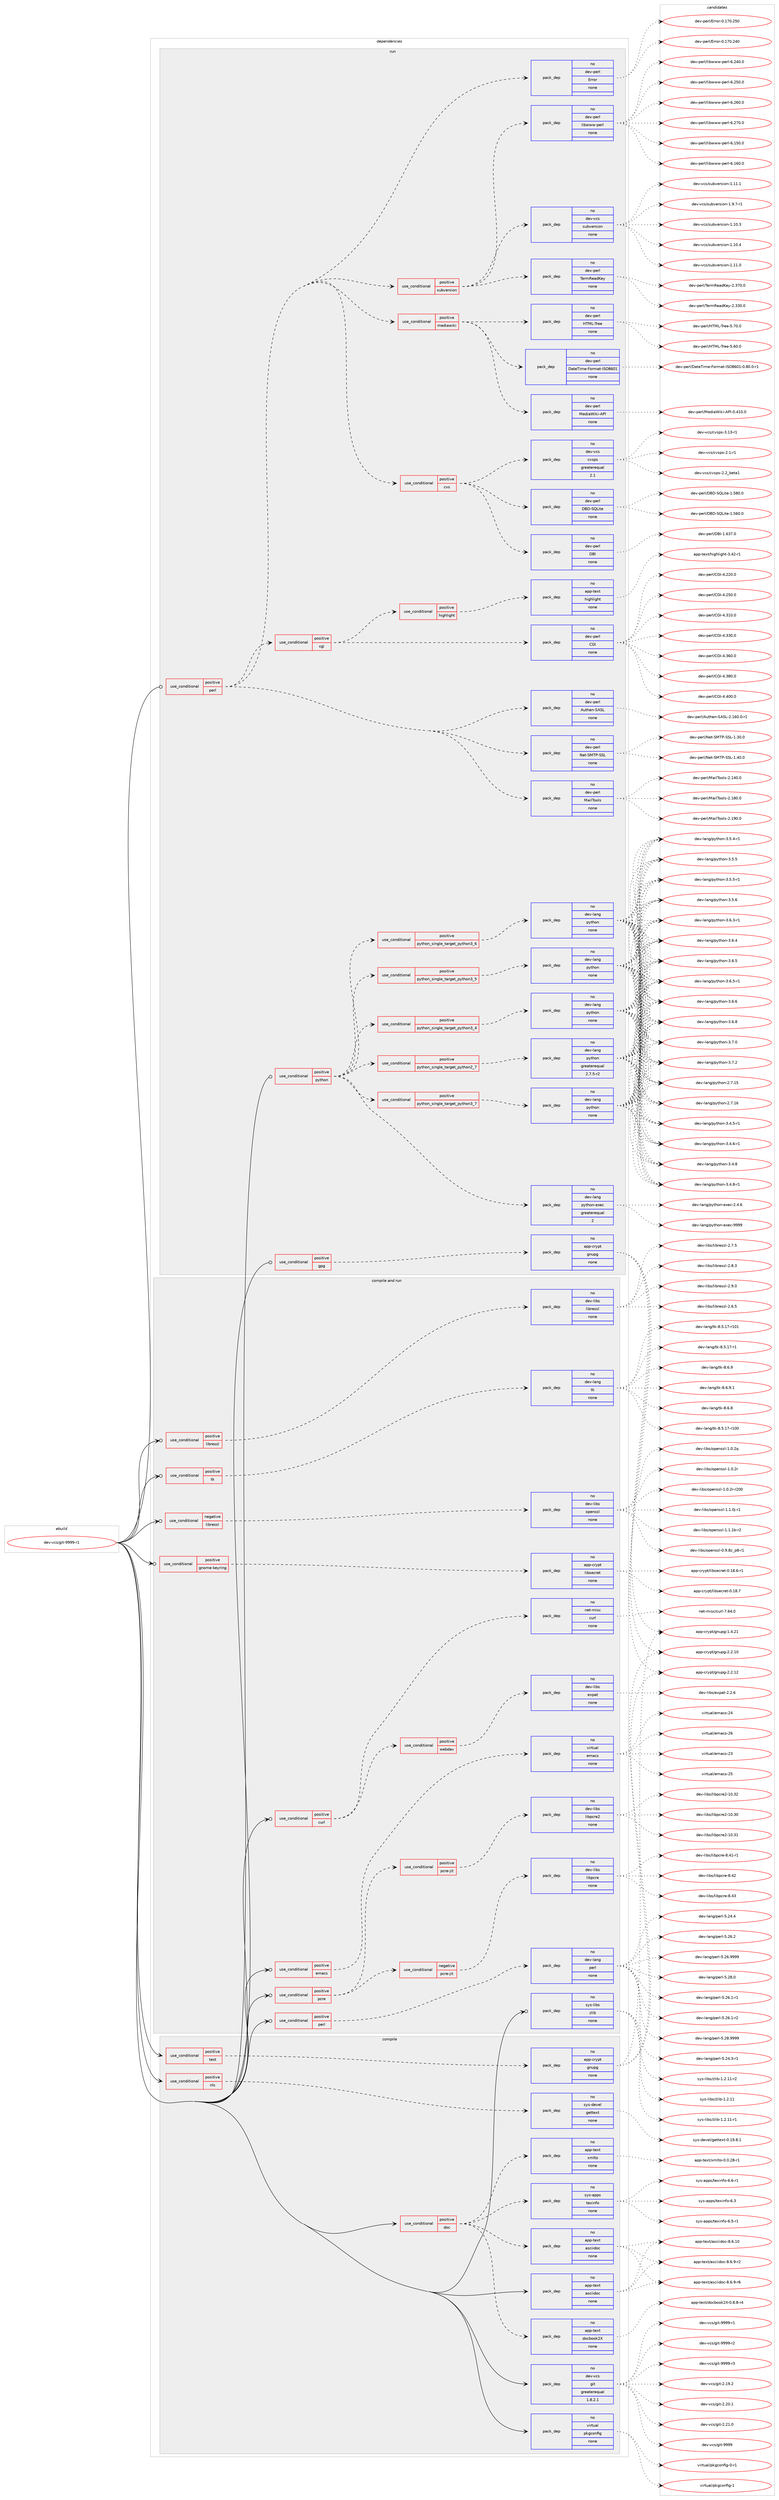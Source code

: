 digraph prolog {

# *************
# Graph options
# *************

newrank=true;
concentrate=true;
compound=true;
graph [rankdir=LR,fontname=Helvetica,fontsize=10,ranksep=1.5];#, ranksep=2.5, nodesep=0.2];
edge  [arrowhead=vee];
node  [fontname=Helvetica,fontsize=10];

# **********
# The ebuild
# **********

subgraph cluster_leftcol {
color=gray;
rank=same;
label=<<i>ebuild</i>>;
id [label="dev-vcs/git-9999-r1", color=red, width=4, href="../dev-vcs/git-9999-r1.svg"];
}

# ****************
# The dependencies
# ****************

subgraph cluster_midcol {
color=gray;
label=<<i>dependencies</i>>;
subgraph cluster_compile {
fillcolor="#eeeeee";
style=filled;
label=<<i>compile</i>>;
subgraph cond425448 {
dependency1551021 [label=<<TABLE BORDER="0" CELLBORDER="1" CELLSPACING="0" CELLPADDING="4"><TR><TD ROWSPAN="3" CELLPADDING="10">use_conditional</TD></TR><TR><TD>positive</TD></TR><TR><TD>doc</TD></TR></TABLE>>, shape=none, color=red];
subgraph pack1101821 {
dependency1551022 [label=<<TABLE BORDER="0" CELLBORDER="1" CELLSPACING="0" CELLPADDING="4" WIDTH="220"><TR><TD ROWSPAN="6" CELLPADDING="30">pack_dep</TD></TR><TR><TD WIDTH="110">no</TD></TR><TR><TD>app-text</TD></TR><TR><TD>asciidoc</TD></TR><TR><TD>none</TD></TR><TR><TD></TD></TR></TABLE>>, shape=none, color=blue];
}
dependency1551021:e -> dependency1551022:w [weight=20,style="dashed",arrowhead="vee"];
subgraph pack1101822 {
dependency1551023 [label=<<TABLE BORDER="0" CELLBORDER="1" CELLSPACING="0" CELLPADDING="4" WIDTH="220"><TR><TD ROWSPAN="6" CELLPADDING="30">pack_dep</TD></TR><TR><TD WIDTH="110">no</TD></TR><TR><TD>app-text</TD></TR><TR><TD>docbook2X</TD></TR><TR><TD>none</TD></TR><TR><TD></TD></TR></TABLE>>, shape=none, color=blue];
}
dependency1551021:e -> dependency1551023:w [weight=20,style="dashed",arrowhead="vee"];
subgraph pack1101823 {
dependency1551024 [label=<<TABLE BORDER="0" CELLBORDER="1" CELLSPACING="0" CELLPADDING="4" WIDTH="220"><TR><TD ROWSPAN="6" CELLPADDING="30">pack_dep</TD></TR><TR><TD WIDTH="110">no</TD></TR><TR><TD>sys-apps</TD></TR><TR><TD>texinfo</TD></TR><TR><TD>none</TD></TR><TR><TD></TD></TR></TABLE>>, shape=none, color=blue];
}
dependency1551021:e -> dependency1551024:w [weight=20,style="dashed",arrowhead="vee"];
subgraph pack1101824 {
dependency1551025 [label=<<TABLE BORDER="0" CELLBORDER="1" CELLSPACING="0" CELLPADDING="4" WIDTH="220"><TR><TD ROWSPAN="6" CELLPADDING="30">pack_dep</TD></TR><TR><TD WIDTH="110">no</TD></TR><TR><TD>app-text</TD></TR><TR><TD>xmlto</TD></TR><TR><TD>none</TD></TR><TR><TD></TD></TR></TABLE>>, shape=none, color=blue];
}
dependency1551021:e -> dependency1551025:w [weight=20,style="dashed",arrowhead="vee"];
}
id:e -> dependency1551021:w [weight=20,style="solid",arrowhead="vee"];
subgraph cond425449 {
dependency1551026 [label=<<TABLE BORDER="0" CELLBORDER="1" CELLSPACING="0" CELLPADDING="4"><TR><TD ROWSPAN="3" CELLPADDING="10">use_conditional</TD></TR><TR><TD>positive</TD></TR><TR><TD>nls</TD></TR></TABLE>>, shape=none, color=red];
subgraph pack1101825 {
dependency1551027 [label=<<TABLE BORDER="0" CELLBORDER="1" CELLSPACING="0" CELLPADDING="4" WIDTH="220"><TR><TD ROWSPAN="6" CELLPADDING="30">pack_dep</TD></TR><TR><TD WIDTH="110">no</TD></TR><TR><TD>sys-devel</TD></TR><TR><TD>gettext</TD></TR><TR><TD>none</TD></TR><TR><TD></TD></TR></TABLE>>, shape=none, color=blue];
}
dependency1551026:e -> dependency1551027:w [weight=20,style="dashed",arrowhead="vee"];
}
id:e -> dependency1551026:w [weight=20,style="solid",arrowhead="vee"];
subgraph cond425450 {
dependency1551028 [label=<<TABLE BORDER="0" CELLBORDER="1" CELLSPACING="0" CELLPADDING="4"><TR><TD ROWSPAN="3" CELLPADDING="10">use_conditional</TD></TR><TR><TD>positive</TD></TR><TR><TD>test</TD></TR></TABLE>>, shape=none, color=red];
subgraph pack1101826 {
dependency1551029 [label=<<TABLE BORDER="0" CELLBORDER="1" CELLSPACING="0" CELLPADDING="4" WIDTH="220"><TR><TD ROWSPAN="6" CELLPADDING="30">pack_dep</TD></TR><TR><TD WIDTH="110">no</TD></TR><TR><TD>app-crypt</TD></TR><TR><TD>gnupg</TD></TR><TR><TD>none</TD></TR><TR><TD></TD></TR></TABLE>>, shape=none, color=blue];
}
dependency1551028:e -> dependency1551029:w [weight=20,style="dashed",arrowhead="vee"];
}
id:e -> dependency1551028:w [weight=20,style="solid",arrowhead="vee"];
subgraph pack1101827 {
dependency1551030 [label=<<TABLE BORDER="0" CELLBORDER="1" CELLSPACING="0" CELLPADDING="4" WIDTH="220"><TR><TD ROWSPAN="6" CELLPADDING="30">pack_dep</TD></TR><TR><TD WIDTH="110">no</TD></TR><TR><TD>app-text</TD></TR><TR><TD>asciidoc</TD></TR><TR><TD>none</TD></TR><TR><TD></TD></TR></TABLE>>, shape=none, color=blue];
}
id:e -> dependency1551030:w [weight=20,style="solid",arrowhead="vee"];
subgraph pack1101828 {
dependency1551031 [label=<<TABLE BORDER="0" CELLBORDER="1" CELLSPACING="0" CELLPADDING="4" WIDTH="220"><TR><TD ROWSPAN="6" CELLPADDING="30">pack_dep</TD></TR><TR><TD WIDTH="110">no</TD></TR><TR><TD>dev-vcs</TD></TR><TR><TD>git</TD></TR><TR><TD>greaterequal</TD></TR><TR><TD>1.8.2.1</TD></TR></TABLE>>, shape=none, color=blue];
}
id:e -> dependency1551031:w [weight=20,style="solid",arrowhead="vee"];
subgraph pack1101829 {
dependency1551032 [label=<<TABLE BORDER="0" CELLBORDER="1" CELLSPACING="0" CELLPADDING="4" WIDTH="220"><TR><TD ROWSPAN="6" CELLPADDING="30">pack_dep</TD></TR><TR><TD WIDTH="110">no</TD></TR><TR><TD>virtual</TD></TR><TR><TD>pkgconfig</TD></TR><TR><TD>none</TD></TR><TR><TD></TD></TR></TABLE>>, shape=none, color=blue];
}
id:e -> dependency1551032:w [weight=20,style="solid",arrowhead="vee"];
}
subgraph cluster_compileandrun {
fillcolor="#eeeeee";
style=filled;
label=<<i>compile and run</i>>;
subgraph cond425451 {
dependency1551033 [label=<<TABLE BORDER="0" CELLBORDER="1" CELLSPACING="0" CELLPADDING="4"><TR><TD ROWSPAN="3" CELLPADDING="10">use_conditional</TD></TR><TR><TD>negative</TD></TR><TR><TD>libressl</TD></TR></TABLE>>, shape=none, color=red];
subgraph pack1101830 {
dependency1551034 [label=<<TABLE BORDER="0" CELLBORDER="1" CELLSPACING="0" CELLPADDING="4" WIDTH="220"><TR><TD ROWSPAN="6" CELLPADDING="30">pack_dep</TD></TR><TR><TD WIDTH="110">no</TD></TR><TR><TD>dev-libs</TD></TR><TR><TD>openssl</TD></TR><TR><TD>none</TD></TR><TR><TD></TD></TR></TABLE>>, shape=none, color=blue];
}
dependency1551033:e -> dependency1551034:w [weight=20,style="dashed",arrowhead="vee"];
}
id:e -> dependency1551033:w [weight=20,style="solid",arrowhead="odotvee"];
subgraph cond425452 {
dependency1551035 [label=<<TABLE BORDER="0" CELLBORDER="1" CELLSPACING="0" CELLPADDING="4"><TR><TD ROWSPAN="3" CELLPADDING="10">use_conditional</TD></TR><TR><TD>positive</TD></TR><TR><TD>curl</TD></TR></TABLE>>, shape=none, color=red];
subgraph pack1101831 {
dependency1551036 [label=<<TABLE BORDER="0" CELLBORDER="1" CELLSPACING="0" CELLPADDING="4" WIDTH="220"><TR><TD ROWSPAN="6" CELLPADDING="30">pack_dep</TD></TR><TR><TD WIDTH="110">no</TD></TR><TR><TD>net-misc</TD></TR><TR><TD>curl</TD></TR><TR><TD>none</TD></TR><TR><TD></TD></TR></TABLE>>, shape=none, color=blue];
}
dependency1551035:e -> dependency1551036:w [weight=20,style="dashed",arrowhead="vee"];
subgraph cond425453 {
dependency1551037 [label=<<TABLE BORDER="0" CELLBORDER="1" CELLSPACING="0" CELLPADDING="4"><TR><TD ROWSPAN="3" CELLPADDING="10">use_conditional</TD></TR><TR><TD>positive</TD></TR><TR><TD>webdav</TD></TR></TABLE>>, shape=none, color=red];
subgraph pack1101832 {
dependency1551038 [label=<<TABLE BORDER="0" CELLBORDER="1" CELLSPACING="0" CELLPADDING="4" WIDTH="220"><TR><TD ROWSPAN="6" CELLPADDING="30">pack_dep</TD></TR><TR><TD WIDTH="110">no</TD></TR><TR><TD>dev-libs</TD></TR><TR><TD>expat</TD></TR><TR><TD>none</TD></TR><TR><TD></TD></TR></TABLE>>, shape=none, color=blue];
}
dependency1551037:e -> dependency1551038:w [weight=20,style="dashed",arrowhead="vee"];
}
dependency1551035:e -> dependency1551037:w [weight=20,style="dashed",arrowhead="vee"];
}
id:e -> dependency1551035:w [weight=20,style="solid",arrowhead="odotvee"];
subgraph cond425454 {
dependency1551039 [label=<<TABLE BORDER="0" CELLBORDER="1" CELLSPACING="0" CELLPADDING="4"><TR><TD ROWSPAN="3" CELLPADDING="10">use_conditional</TD></TR><TR><TD>positive</TD></TR><TR><TD>emacs</TD></TR></TABLE>>, shape=none, color=red];
subgraph pack1101833 {
dependency1551040 [label=<<TABLE BORDER="0" CELLBORDER="1" CELLSPACING="0" CELLPADDING="4" WIDTH="220"><TR><TD ROWSPAN="6" CELLPADDING="30">pack_dep</TD></TR><TR><TD WIDTH="110">no</TD></TR><TR><TD>virtual</TD></TR><TR><TD>emacs</TD></TR><TR><TD>none</TD></TR><TR><TD></TD></TR></TABLE>>, shape=none, color=blue];
}
dependency1551039:e -> dependency1551040:w [weight=20,style="dashed",arrowhead="vee"];
}
id:e -> dependency1551039:w [weight=20,style="solid",arrowhead="odotvee"];
subgraph cond425455 {
dependency1551041 [label=<<TABLE BORDER="0" CELLBORDER="1" CELLSPACING="0" CELLPADDING="4"><TR><TD ROWSPAN="3" CELLPADDING="10">use_conditional</TD></TR><TR><TD>positive</TD></TR><TR><TD>gnome-keyring</TD></TR></TABLE>>, shape=none, color=red];
subgraph pack1101834 {
dependency1551042 [label=<<TABLE BORDER="0" CELLBORDER="1" CELLSPACING="0" CELLPADDING="4" WIDTH="220"><TR><TD ROWSPAN="6" CELLPADDING="30">pack_dep</TD></TR><TR><TD WIDTH="110">no</TD></TR><TR><TD>app-crypt</TD></TR><TR><TD>libsecret</TD></TR><TR><TD>none</TD></TR><TR><TD></TD></TR></TABLE>>, shape=none, color=blue];
}
dependency1551041:e -> dependency1551042:w [weight=20,style="dashed",arrowhead="vee"];
}
id:e -> dependency1551041:w [weight=20,style="solid",arrowhead="odotvee"];
subgraph cond425456 {
dependency1551043 [label=<<TABLE BORDER="0" CELLBORDER="1" CELLSPACING="0" CELLPADDING="4"><TR><TD ROWSPAN="3" CELLPADDING="10">use_conditional</TD></TR><TR><TD>positive</TD></TR><TR><TD>libressl</TD></TR></TABLE>>, shape=none, color=red];
subgraph pack1101835 {
dependency1551044 [label=<<TABLE BORDER="0" CELLBORDER="1" CELLSPACING="0" CELLPADDING="4" WIDTH="220"><TR><TD ROWSPAN="6" CELLPADDING="30">pack_dep</TD></TR><TR><TD WIDTH="110">no</TD></TR><TR><TD>dev-libs</TD></TR><TR><TD>libressl</TD></TR><TR><TD>none</TD></TR><TR><TD></TD></TR></TABLE>>, shape=none, color=blue];
}
dependency1551043:e -> dependency1551044:w [weight=20,style="dashed",arrowhead="vee"];
}
id:e -> dependency1551043:w [weight=20,style="solid",arrowhead="odotvee"];
subgraph cond425457 {
dependency1551045 [label=<<TABLE BORDER="0" CELLBORDER="1" CELLSPACING="0" CELLPADDING="4"><TR><TD ROWSPAN="3" CELLPADDING="10">use_conditional</TD></TR><TR><TD>positive</TD></TR><TR><TD>pcre</TD></TR></TABLE>>, shape=none, color=red];
subgraph cond425458 {
dependency1551046 [label=<<TABLE BORDER="0" CELLBORDER="1" CELLSPACING="0" CELLPADDING="4"><TR><TD ROWSPAN="3" CELLPADDING="10">use_conditional</TD></TR><TR><TD>positive</TD></TR><TR><TD>pcre-jit</TD></TR></TABLE>>, shape=none, color=red];
subgraph pack1101836 {
dependency1551047 [label=<<TABLE BORDER="0" CELLBORDER="1" CELLSPACING="0" CELLPADDING="4" WIDTH="220"><TR><TD ROWSPAN="6" CELLPADDING="30">pack_dep</TD></TR><TR><TD WIDTH="110">no</TD></TR><TR><TD>dev-libs</TD></TR><TR><TD>libpcre2</TD></TR><TR><TD>none</TD></TR><TR><TD></TD></TR></TABLE>>, shape=none, color=blue];
}
dependency1551046:e -> dependency1551047:w [weight=20,style="dashed",arrowhead="vee"];
}
dependency1551045:e -> dependency1551046:w [weight=20,style="dashed",arrowhead="vee"];
subgraph cond425459 {
dependency1551048 [label=<<TABLE BORDER="0" CELLBORDER="1" CELLSPACING="0" CELLPADDING="4"><TR><TD ROWSPAN="3" CELLPADDING="10">use_conditional</TD></TR><TR><TD>negative</TD></TR><TR><TD>pcre-jit</TD></TR></TABLE>>, shape=none, color=red];
subgraph pack1101837 {
dependency1551049 [label=<<TABLE BORDER="0" CELLBORDER="1" CELLSPACING="0" CELLPADDING="4" WIDTH="220"><TR><TD ROWSPAN="6" CELLPADDING="30">pack_dep</TD></TR><TR><TD WIDTH="110">no</TD></TR><TR><TD>dev-libs</TD></TR><TR><TD>libpcre</TD></TR><TR><TD>none</TD></TR><TR><TD></TD></TR></TABLE>>, shape=none, color=blue];
}
dependency1551048:e -> dependency1551049:w [weight=20,style="dashed",arrowhead="vee"];
}
dependency1551045:e -> dependency1551048:w [weight=20,style="dashed",arrowhead="vee"];
}
id:e -> dependency1551045:w [weight=20,style="solid",arrowhead="odotvee"];
subgraph cond425460 {
dependency1551050 [label=<<TABLE BORDER="0" CELLBORDER="1" CELLSPACING="0" CELLPADDING="4"><TR><TD ROWSPAN="3" CELLPADDING="10">use_conditional</TD></TR><TR><TD>positive</TD></TR><TR><TD>perl</TD></TR></TABLE>>, shape=none, color=red];
subgraph pack1101838 {
dependency1551051 [label=<<TABLE BORDER="0" CELLBORDER="1" CELLSPACING="0" CELLPADDING="4" WIDTH="220"><TR><TD ROWSPAN="6" CELLPADDING="30">pack_dep</TD></TR><TR><TD WIDTH="110">no</TD></TR><TR><TD>dev-lang</TD></TR><TR><TD>perl</TD></TR><TR><TD>none</TD></TR><TR><TD></TD></TR></TABLE>>, shape=none, color=blue];
}
dependency1551050:e -> dependency1551051:w [weight=20,style="dashed",arrowhead="vee"];
}
id:e -> dependency1551050:w [weight=20,style="solid",arrowhead="odotvee"];
subgraph cond425461 {
dependency1551052 [label=<<TABLE BORDER="0" CELLBORDER="1" CELLSPACING="0" CELLPADDING="4"><TR><TD ROWSPAN="3" CELLPADDING="10">use_conditional</TD></TR><TR><TD>positive</TD></TR><TR><TD>tk</TD></TR></TABLE>>, shape=none, color=red];
subgraph pack1101839 {
dependency1551053 [label=<<TABLE BORDER="0" CELLBORDER="1" CELLSPACING="0" CELLPADDING="4" WIDTH="220"><TR><TD ROWSPAN="6" CELLPADDING="30">pack_dep</TD></TR><TR><TD WIDTH="110">no</TD></TR><TR><TD>dev-lang</TD></TR><TR><TD>tk</TD></TR><TR><TD>none</TD></TR><TR><TD></TD></TR></TABLE>>, shape=none, color=blue];
}
dependency1551052:e -> dependency1551053:w [weight=20,style="dashed",arrowhead="vee"];
}
id:e -> dependency1551052:w [weight=20,style="solid",arrowhead="odotvee"];
subgraph pack1101840 {
dependency1551054 [label=<<TABLE BORDER="0" CELLBORDER="1" CELLSPACING="0" CELLPADDING="4" WIDTH="220"><TR><TD ROWSPAN="6" CELLPADDING="30">pack_dep</TD></TR><TR><TD WIDTH="110">no</TD></TR><TR><TD>sys-libs</TD></TR><TR><TD>zlib</TD></TR><TR><TD>none</TD></TR><TR><TD></TD></TR></TABLE>>, shape=none, color=blue];
}
id:e -> dependency1551054:w [weight=20,style="solid",arrowhead="odotvee"];
}
subgraph cluster_run {
fillcolor="#eeeeee";
style=filled;
label=<<i>run</i>>;
subgraph cond425462 {
dependency1551055 [label=<<TABLE BORDER="0" CELLBORDER="1" CELLSPACING="0" CELLPADDING="4"><TR><TD ROWSPAN="3" CELLPADDING="10">use_conditional</TD></TR><TR><TD>positive</TD></TR><TR><TD>gpg</TD></TR></TABLE>>, shape=none, color=red];
subgraph pack1101841 {
dependency1551056 [label=<<TABLE BORDER="0" CELLBORDER="1" CELLSPACING="0" CELLPADDING="4" WIDTH="220"><TR><TD ROWSPAN="6" CELLPADDING="30">pack_dep</TD></TR><TR><TD WIDTH="110">no</TD></TR><TR><TD>app-crypt</TD></TR><TR><TD>gnupg</TD></TR><TR><TD>none</TD></TR><TR><TD></TD></TR></TABLE>>, shape=none, color=blue];
}
dependency1551055:e -> dependency1551056:w [weight=20,style="dashed",arrowhead="vee"];
}
id:e -> dependency1551055:w [weight=20,style="solid",arrowhead="odot"];
subgraph cond425463 {
dependency1551057 [label=<<TABLE BORDER="0" CELLBORDER="1" CELLSPACING="0" CELLPADDING="4"><TR><TD ROWSPAN="3" CELLPADDING="10">use_conditional</TD></TR><TR><TD>positive</TD></TR><TR><TD>perl</TD></TR></TABLE>>, shape=none, color=red];
subgraph pack1101842 {
dependency1551058 [label=<<TABLE BORDER="0" CELLBORDER="1" CELLSPACING="0" CELLPADDING="4" WIDTH="220"><TR><TD ROWSPAN="6" CELLPADDING="30">pack_dep</TD></TR><TR><TD WIDTH="110">no</TD></TR><TR><TD>dev-perl</TD></TR><TR><TD>Error</TD></TR><TR><TD>none</TD></TR><TR><TD></TD></TR></TABLE>>, shape=none, color=blue];
}
dependency1551057:e -> dependency1551058:w [weight=20,style="dashed",arrowhead="vee"];
subgraph pack1101843 {
dependency1551059 [label=<<TABLE BORDER="0" CELLBORDER="1" CELLSPACING="0" CELLPADDING="4" WIDTH="220"><TR><TD ROWSPAN="6" CELLPADDING="30">pack_dep</TD></TR><TR><TD WIDTH="110">no</TD></TR><TR><TD>dev-perl</TD></TR><TR><TD>MailTools</TD></TR><TR><TD>none</TD></TR><TR><TD></TD></TR></TABLE>>, shape=none, color=blue];
}
dependency1551057:e -> dependency1551059:w [weight=20,style="dashed",arrowhead="vee"];
subgraph pack1101844 {
dependency1551060 [label=<<TABLE BORDER="0" CELLBORDER="1" CELLSPACING="0" CELLPADDING="4" WIDTH="220"><TR><TD ROWSPAN="6" CELLPADDING="30">pack_dep</TD></TR><TR><TD WIDTH="110">no</TD></TR><TR><TD>dev-perl</TD></TR><TR><TD>Net-SMTP-SSL</TD></TR><TR><TD>none</TD></TR><TR><TD></TD></TR></TABLE>>, shape=none, color=blue];
}
dependency1551057:e -> dependency1551060:w [weight=20,style="dashed",arrowhead="vee"];
subgraph pack1101845 {
dependency1551061 [label=<<TABLE BORDER="0" CELLBORDER="1" CELLSPACING="0" CELLPADDING="4" WIDTH="220"><TR><TD ROWSPAN="6" CELLPADDING="30">pack_dep</TD></TR><TR><TD WIDTH="110">no</TD></TR><TR><TD>dev-perl</TD></TR><TR><TD>Authen-SASL</TD></TR><TR><TD>none</TD></TR><TR><TD></TD></TR></TABLE>>, shape=none, color=blue];
}
dependency1551057:e -> dependency1551061:w [weight=20,style="dashed",arrowhead="vee"];
subgraph cond425464 {
dependency1551062 [label=<<TABLE BORDER="0" CELLBORDER="1" CELLSPACING="0" CELLPADDING="4"><TR><TD ROWSPAN="3" CELLPADDING="10">use_conditional</TD></TR><TR><TD>positive</TD></TR><TR><TD>cgi</TD></TR></TABLE>>, shape=none, color=red];
subgraph pack1101846 {
dependency1551063 [label=<<TABLE BORDER="0" CELLBORDER="1" CELLSPACING="0" CELLPADDING="4" WIDTH="220"><TR><TD ROWSPAN="6" CELLPADDING="30">pack_dep</TD></TR><TR><TD WIDTH="110">no</TD></TR><TR><TD>dev-perl</TD></TR><TR><TD>CGI</TD></TR><TR><TD>none</TD></TR><TR><TD></TD></TR></TABLE>>, shape=none, color=blue];
}
dependency1551062:e -> dependency1551063:w [weight=20,style="dashed",arrowhead="vee"];
subgraph cond425465 {
dependency1551064 [label=<<TABLE BORDER="0" CELLBORDER="1" CELLSPACING="0" CELLPADDING="4"><TR><TD ROWSPAN="3" CELLPADDING="10">use_conditional</TD></TR><TR><TD>positive</TD></TR><TR><TD>highlight</TD></TR></TABLE>>, shape=none, color=red];
subgraph pack1101847 {
dependency1551065 [label=<<TABLE BORDER="0" CELLBORDER="1" CELLSPACING="0" CELLPADDING="4" WIDTH="220"><TR><TD ROWSPAN="6" CELLPADDING="30">pack_dep</TD></TR><TR><TD WIDTH="110">no</TD></TR><TR><TD>app-text</TD></TR><TR><TD>highlight</TD></TR><TR><TD>none</TD></TR><TR><TD></TD></TR></TABLE>>, shape=none, color=blue];
}
dependency1551064:e -> dependency1551065:w [weight=20,style="dashed",arrowhead="vee"];
}
dependency1551062:e -> dependency1551064:w [weight=20,style="dashed",arrowhead="vee"];
}
dependency1551057:e -> dependency1551062:w [weight=20,style="dashed",arrowhead="vee"];
subgraph cond425466 {
dependency1551066 [label=<<TABLE BORDER="0" CELLBORDER="1" CELLSPACING="0" CELLPADDING="4"><TR><TD ROWSPAN="3" CELLPADDING="10">use_conditional</TD></TR><TR><TD>positive</TD></TR><TR><TD>cvs</TD></TR></TABLE>>, shape=none, color=red];
subgraph pack1101848 {
dependency1551067 [label=<<TABLE BORDER="0" CELLBORDER="1" CELLSPACING="0" CELLPADDING="4" WIDTH="220"><TR><TD ROWSPAN="6" CELLPADDING="30">pack_dep</TD></TR><TR><TD WIDTH="110">no</TD></TR><TR><TD>dev-vcs</TD></TR><TR><TD>cvsps</TD></TR><TR><TD>greaterequal</TD></TR><TR><TD>2.1</TD></TR></TABLE>>, shape=none, color=blue];
}
dependency1551066:e -> dependency1551067:w [weight=20,style="dashed",arrowhead="vee"];
subgraph pack1101849 {
dependency1551068 [label=<<TABLE BORDER="0" CELLBORDER="1" CELLSPACING="0" CELLPADDING="4" WIDTH="220"><TR><TD ROWSPAN="6" CELLPADDING="30">pack_dep</TD></TR><TR><TD WIDTH="110">no</TD></TR><TR><TD>dev-perl</TD></TR><TR><TD>DBI</TD></TR><TR><TD>none</TD></TR><TR><TD></TD></TR></TABLE>>, shape=none, color=blue];
}
dependency1551066:e -> dependency1551068:w [weight=20,style="dashed",arrowhead="vee"];
subgraph pack1101850 {
dependency1551069 [label=<<TABLE BORDER="0" CELLBORDER="1" CELLSPACING="0" CELLPADDING="4" WIDTH="220"><TR><TD ROWSPAN="6" CELLPADDING="30">pack_dep</TD></TR><TR><TD WIDTH="110">no</TD></TR><TR><TD>dev-perl</TD></TR><TR><TD>DBD-SQLite</TD></TR><TR><TD>none</TD></TR><TR><TD></TD></TR></TABLE>>, shape=none, color=blue];
}
dependency1551066:e -> dependency1551069:w [weight=20,style="dashed",arrowhead="vee"];
}
dependency1551057:e -> dependency1551066:w [weight=20,style="dashed",arrowhead="vee"];
subgraph cond425467 {
dependency1551070 [label=<<TABLE BORDER="0" CELLBORDER="1" CELLSPACING="0" CELLPADDING="4"><TR><TD ROWSPAN="3" CELLPADDING="10">use_conditional</TD></TR><TR><TD>positive</TD></TR><TR><TD>mediawiki</TD></TR></TABLE>>, shape=none, color=red];
subgraph pack1101851 {
dependency1551071 [label=<<TABLE BORDER="0" CELLBORDER="1" CELLSPACING="0" CELLPADDING="4" WIDTH="220"><TR><TD ROWSPAN="6" CELLPADDING="30">pack_dep</TD></TR><TR><TD WIDTH="110">no</TD></TR><TR><TD>dev-perl</TD></TR><TR><TD>DateTime-Format-ISO8601</TD></TR><TR><TD>none</TD></TR><TR><TD></TD></TR></TABLE>>, shape=none, color=blue];
}
dependency1551070:e -> dependency1551071:w [weight=20,style="dashed",arrowhead="vee"];
subgraph pack1101852 {
dependency1551072 [label=<<TABLE BORDER="0" CELLBORDER="1" CELLSPACING="0" CELLPADDING="4" WIDTH="220"><TR><TD ROWSPAN="6" CELLPADDING="30">pack_dep</TD></TR><TR><TD WIDTH="110">no</TD></TR><TR><TD>dev-perl</TD></TR><TR><TD>HTML-Tree</TD></TR><TR><TD>none</TD></TR><TR><TD></TD></TR></TABLE>>, shape=none, color=blue];
}
dependency1551070:e -> dependency1551072:w [weight=20,style="dashed",arrowhead="vee"];
subgraph pack1101853 {
dependency1551073 [label=<<TABLE BORDER="0" CELLBORDER="1" CELLSPACING="0" CELLPADDING="4" WIDTH="220"><TR><TD ROWSPAN="6" CELLPADDING="30">pack_dep</TD></TR><TR><TD WIDTH="110">no</TD></TR><TR><TD>dev-perl</TD></TR><TR><TD>MediaWiki-API</TD></TR><TR><TD>none</TD></TR><TR><TD></TD></TR></TABLE>>, shape=none, color=blue];
}
dependency1551070:e -> dependency1551073:w [weight=20,style="dashed",arrowhead="vee"];
}
dependency1551057:e -> dependency1551070:w [weight=20,style="dashed",arrowhead="vee"];
subgraph cond425468 {
dependency1551074 [label=<<TABLE BORDER="0" CELLBORDER="1" CELLSPACING="0" CELLPADDING="4"><TR><TD ROWSPAN="3" CELLPADDING="10">use_conditional</TD></TR><TR><TD>positive</TD></TR><TR><TD>subversion</TD></TR></TABLE>>, shape=none, color=red];
subgraph pack1101854 {
dependency1551075 [label=<<TABLE BORDER="0" CELLBORDER="1" CELLSPACING="0" CELLPADDING="4" WIDTH="220"><TR><TD ROWSPAN="6" CELLPADDING="30">pack_dep</TD></TR><TR><TD WIDTH="110">no</TD></TR><TR><TD>dev-vcs</TD></TR><TR><TD>subversion</TD></TR><TR><TD>none</TD></TR><TR><TD></TD></TR></TABLE>>, shape=none, color=blue];
}
dependency1551074:e -> dependency1551075:w [weight=20,style="dashed",arrowhead="vee"];
subgraph pack1101855 {
dependency1551076 [label=<<TABLE BORDER="0" CELLBORDER="1" CELLSPACING="0" CELLPADDING="4" WIDTH="220"><TR><TD ROWSPAN="6" CELLPADDING="30">pack_dep</TD></TR><TR><TD WIDTH="110">no</TD></TR><TR><TD>dev-perl</TD></TR><TR><TD>libwww-perl</TD></TR><TR><TD>none</TD></TR><TR><TD></TD></TR></TABLE>>, shape=none, color=blue];
}
dependency1551074:e -> dependency1551076:w [weight=20,style="dashed",arrowhead="vee"];
subgraph pack1101856 {
dependency1551077 [label=<<TABLE BORDER="0" CELLBORDER="1" CELLSPACING="0" CELLPADDING="4" WIDTH="220"><TR><TD ROWSPAN="6" CELLPADDING="30">pack_dep</TD></TR><TR><TD WIDTH="110">no</TD></TR><TR><TD>dev-perl</TD></TR><TR><TD>TermReadKey</TD></TR><TR><TD>none</TD></TR><TR><TD></TD></TR></TABLE>>, shape=none, color=blue];
}
dependency1551074:e -> dependency1551077:w [weight=20,style="dashed",arrowhead="vee"];
}
dependency1551057:e -> dependency1551074:w [weight=20,style="dashed",arrowhead="vee"];
}
id:e -> dependency1551057:w [weight=20,style="solid",arrowhead="odot"];
subgraph cond425469 {
dependency1551078 [label=<<TABLE BORDER="0" CELLBORDER="1" CELLSPACING="0" CELLPADDING="4"><TR><TD ROWSPAN="3" CELLPADDING="10">use_conditional</TD></TR><TR><TD>positive</TD></TR><TR><TD>python</TD></TR></TABLE>>, shape=none, color=red];
subgraph cond425470 {
dependency1551079 [label=<<TABLE BORDER="0" CELLBORDER="1" CELLSPACING="0" CELLPADDING="4"><TR><TD ROWSPAN="3" CELLPADDING="10">use_conditional</TD></TR><TR><TD>positive</TD></TR><TR><TD>python_single_target_python2_7</TD></TR></TABLE>>, shape=none, color=red];
subgraph pack1101857 {
dependency1551080 [label=<<TABLE BORDER="0" CELLBORDER="1" CELLSPACING="0" CELLPADDING="4" WIDTH="220"><TR><TD ROWSPAN="6" CELLPADDING="30">pack_dep</TD></TR><TR><TD WIDTH="110">no</TD></TR><TR><TD>dev-lang</TD></TR><TR><TD>python</TD></TR><TR><TD>greaterequal</TD></TR><TR><TD>2.7.5-r2</TD></TR></TABLE>>, shape=none, color=blue];
}
dependency1551079:e -> dependency1551080:w [weight=20,style="dashed",arrowhead="vee"];
}
dependency1551078:e -> dependency1551079:w [weight=20,style="dashed",arrowhead="vee"];
subgraph cond425471 {
dependency1551081 [label=<<TABLE BORDER="0" CELLBORDER="1" CELLSPACING="0" CELLPADDING="4"><TR><TD ROWSPAN="3" CELLPADDING="10">use_conditional</TD></TR><TR><TD>positive</TD></TR><TR><TD>python_single_target_python3_4</TD></TR></TABLE>>, shape=none, color=red];
subgraph pack1101858 {
dependency1551082 [label=<<TABLE BORDER="0" CELLBORDER="1" CELLSPACING="0" CELLPADDING="4" WIDTH="220"><TR><TD ROWSPAN="6" CELLPADDING="30">pack_dep</TD></TR><TR><TD WIDTH="110">no</TD></TR><TR><TD>dev-lang</TD></TR><TR><TD>python</TD></TR><TR><TD>none</TD></TR><TR><TD></TD></TR></TABLE>>, shape=none, color=blue];
}
dependency1551081:e -> dependency1551082:w [weight=20,style="dashed",arrowhead="vee"];
}
dependency1551078:e -> dependency1551081:w [weight=20,style="dashed",arrowhead="vee"];
subgraph cond425472 {
dependency1551083 [label=<<TABLE BORDER="0" CELLBORDER="1" CELLSPACING="0" CELLPADDING="4"><TR><TD ROWSPAN="3" CELLPADDING="10">use_conditional</TD></TR><TR><TD>positive</TD></TR><TR><TD>python_single_target_python3_5</TD></TR></TABLE>>, shape=none, color=red];
subgraph pack1101859 {
dependency1551084 [label=<<TABLE BORDER="0" CELLBORDER="1" CELLSPACING="0" CELLPADDING="4" WIDTH="220"><TR><TD ROWSPAN="6" CELLPADDING="30">pack_dep</TD></TR><TR><TD WIDTH="110">no</TD></TR><TR><TD>dev-lang</TD></TR><TR><TD>python</TD></TR><TR><TD>none</TD></TR><TR><TD></TD></TR></TABLE>>, shape=none, color=blue];
}
dependency1551083:e -> dependency1551084:w [weight=20,style="dashed",arrowhead="vee"];
}
dependency1551078:e -> dependency1551083:w [weight=20,style="dashed",arrowhead="vee"];
subgraph cond425473 {
dependency1551085 [label=<<TABLE BORDER="0" CELLBORDER="1" CELLSPACING="0" CELLPADDING="4"><TR><TD ROWSPAN="3" CELLPADDING="10">use_conditional</TD></TR><TR><TD>positive</TD></TR><TR><TD>python_single_target_python3_6</TD></TR></TABLE>>, shape=none, color=red];
subgraph pack1101860 {
dependency1551086 [label=<<TABLE BORDER="0" CELLBORDER="1" CELLSPACING="0" CELLPADDING="4" WIDTH="220"><TR><TD ROWSPAN="6" CELLPADDING="30">pack_dep</TD></TR><TR><TD WIDTH="110">no</TD></TR><TR><TD>dev-lang</TD></TR><TR><TD>python</TD></TR><TR><TD>none</TD></TR><TR><TD></TD></TR></TABLE>>, shape=none, color=blue];
}
dependency1551085:e -> dependency1551086:w [weight=20,style="dashed",arrowhead="vee"];
}
dependency1551078:e -> dependency1551085:w [weight=20,style="dashed",arrowhead="vee"];
subgraph cond425474 {
dependency1551087 [label=<<TABLE BORDER="0" CELLBORDER="1" CELLSPACING="0" CELLPADDING="4"><TR><TD ROWSPAN="3" CELLPADDING="10">use_conditional</TD></TR><TR><TD>positive</TD></TR><TR><TD>python_single_target_python3_7</TD></TR></TABLE>>, shape=none, color=red];
subgraph pack1101861 {
dependency1551088 [label=<<TABLE BORDER="0" CELLBORDER="1" CELLSPACING="0" CELLPADDING="4" WIDTH="220"><TR><TD ROWSPAN="6" CELLPADDING="30">pack_dep</TD></TR><TR><TD WIDTH="110">no</TD></TR><TR><TD>dev-lang</TD></TR><TR><TD>python</TD></TR><TR><TD>none</TD></TR><TR><TD></TD></TR></TABLE>>, shape=none, color=blue];
}
dependency1551087:e -> dependency1551088:w [weight=20,style="dashed",arrowhead="vee"];
}
dependency1551078:e -> dependency1551087:w [weight=20,style="dashed",arrowhead="vee"];
subgraph pack1101862 {
dependency1551089 [label=<<TABLE BORDER="0" CELLBORDER="1" CELLSPACING="0" CELLPADDING="4" WIDTH="220"><TR><TD ROWSPAN="6" CELLPADDING="30">pack_dep</TD></TR><TR><TD WIDTH="110">no</TD></TR><TR><TD>dev-lang</TD></TR><TR><TD>python-exec</TD></TR><TR><TD>greaterequal</TD></TR><TR><TD>2</TD></TR></TABLE>>, shape=none, color=blue];
}
dependency1551078:e -> dependency1551089:w [weight=20,style="dashed",arrowhead="vee"];
}
id:e -> dependency1551078:w [weight=20,style="solid",arrowhead="odot"];
}
}

# **************
# The candidates
# **************

subgraph cluster_choices {
rank=same;
color=gray;
label=<<i>candidates</i>>;

subgraph choice1101821 {
color=black;
nodesep=1;
choice97112112451161011201164797115991051051001119945564654464948 [label="app-text/asciidoc-8.6.10", color=red, width=4,href="../app-text/asciidoc-8.6.10.svg"];
choice9711211245116101120116479711599105105100111994556465446574511450 [label="app-text/asciidoc-8.6.9-r2", color=red, width=4,href="../app-text/asciidoc-8.6.9-r2.svg"];
choice9711211245116101120116479711599105105100111994556465446574511454 [label="app-text/asciidoc-8.6.9-r6", color=red, width=4,href="../app-text/asciidoc-8.6.9-r6.svg"];
dependency1551022:e -> choice97112112451161011201164797115991051051001119945564654464948:w [style=dotted,weight="100"];
dependency1551022:e -> choice9711211245116101120116479711599105105100111994556465446574511450:w [style=dotted,weight="100"];
dependency1551022:e -> choice9711211245116101120116479711599105105100111994556465446574511454:w [style=dotted,weight="100"];
}
subgraph choice1101822 {
color=black;
nodesep=1;
choice971121124511610112011647100111999811111110750884548465646564511452 [label="app-text/docbook2X-0.8.8-r4", color=red, width=4,href="../app-text/docbook2X-0.8.8-r4.svg"];
dependency1551023:e -> choice971121124511610112011647100111999811111110750884548465646564511452:w [style=dotted,weight="100"];
}
subgraph choice1101823 {
color=black;
nodesep=1;
choice11512111545971121121154711610112010511010211145544651 [label="sys-apps/texinfo-6.3", color=red, width=4,href="../sys-apps/texinfo-6.3.svg"];
choice115121115459711211211547116101120105110102111455446534511449 [label="sys-apps/texinfo-6.5-r1", color=red, width=4,href="../sys-apps/texinfo-6.5-r1.svg"];
choice115121115459711211211547116101120105110102111455446544511449 [label="sys-apps/texinfo-6.6-r1", color=red, width=4,href="../sys-apps/texinfo-6.6-r1.svg"];
dependency1551024:e -> choice11512111545971121121154711610112010511010211145544651:w [style=dotted,weight="100"];
dependency1551024:e -> choice115121115459711211211547116101120105110102111455446534511449:w [style=dotted,weight="100"];
dependency1551024:e -> choice115121115459711211211547116101120105110102111455446544511449:w [style=dotted,weight="100"];
}
subgraph choice1101824 {
color=black;
nodesep=1;
choice971121124511610112011647120109108116111454846484650564511449 [label="app-text/xmlto-0.0.28-r1", color=red, width=4,href="../app-text/xmlto-0.0.28-r1.svg"];
dependency1551025:e -> choice971121124511610112011647120109108116111454846484650564511449:w [style=dotted,weight="100"];
}
subgraph choice1101825 {
color=black;
nodesep=1;
choice1151211154510010111810110847103101116116101120116454846495746564649 [label="sys-devel/gettext-0.19.8.1", color=red, width=4,href="../sys-devel/gettext-0.19.8.1.svg"];
dependency1551027:e -> choice1151211154510010111810110847103101116116101120116454846495746564649:w [style=dotted,weight="100"];
}
subgraph choice1101826 {
color=black;
nodesep=1;
choice9711211245991141211121164710311011711210345494652465049 [label="app-crypt/gnupg-1.4.21", color=red, width=4,href="../app-crypt/gnupg-1.4.21.svg"];
choice9711211245991141211121164710311011711210345504650464948 [label="app-crypt/gnupg-2.2.10", color=red, width=4,href="../app-crypt/gnupg-2.2.10.svg"];
choice9711211245991141211121164710311011711210345504650464950 [label="app-crypt/gnupg-2.2.12", color=red, width=4,href="../app-crypt/gnupg-2.2.12.svg"];
dependency1551029:e -> choice9711211245991141211121164710311011711210345494652465049:w [style=dotted,weight="100"];
dependency1551029:e -> choice9711211245991141211121164710311011711210345504650464948:w [style=dotted,weight="100"];
dependency1551029:e -> choice9711211245991141211121164710311011711210345504650464950:w [style=dotted,weight="100"];
}
subgraph choice1101827 {
color=black;
nodesep=1;
choice97112112451161011201164797115991051051001119945564654464948 [label="app-text/asciidoc-8.6.10", color=red, width=4,href="../app-text/asciidoc-8.6.10.svg"];
choice9711211245116101120116479711599105105100111994556465446574511450 [label="app-text/asciidoc-8.6.9-r2", color=red, width=4,href="../app-text/asciidoc-8.6.9-r2.svg"];
choice9711211245116101120116479711599105105100111994556465446574511454 [label="app-text/asciidoc-8.6.9-r6", color=red, width=4,href="../app-text/asciidoc-8.6.9-r6.svg"];
dependency1551030:e -> choice97112112451161011201164797115991051051001119945564654464948:w [style=dotted,weight="100"];
dependency1551030:e -> choice9711211245116101120116479711599105105100111994556465446574511450:w [style=dotted,weight="100"];
dependency1551030:e -> choice9711211245116101120116479711599105105100111994556465446574511454:w [style=dotted,weight="100"];
}
subgraph choice1101828 {
color=black;
nodesep=1;
choice10010111845118991154710310511645504649574650 [label="dev-vcs/git-2.19.2", color=red, width=4,href="../dev-vcs/git-2.19.2.svg"];
choice10010111845118991154710310511645504650484649 [label="dev-vcs/git-2.20.1", color=red, width=4,href="../dev-vcs/git-2.20.1.svg"];
choice10010111845118991154710310511645504650494648 [label="dev-vcs/git-2.21.0", color=red, width=4,href="../dev-vcs/git-2.21.0.svg"];
choice1001011184511899115471031051164557575757 [label="dev-vcs/git-9999", color=red, width=4,href="../dev-vcs/git-9999.svg"];
choice10010111845118991154710310511645575757574511449 [label="dev-vcs/git-9999-r1", color=red, width=4,href="../dev-vcs/git-9999-r1.svg"];
choice10010111845118991154710310511645575757574511450 [label="dev-vcs/git-9999-r2", color=red, width=4,href="../dev-vcs/git-9999-r2.svg"];
choice10010111845118991154710310511645575757574511451 [label="dev-vcs/git-9999-r3", color=red, width=4,href="../dev-vcs/git-9999-r3.svg"];
dependency1551031:e -> choice10010111845118991154710310511645504649574650:w [style=dotted,weight="100"];
dependency1551031:e -> choice10010111845118991154710310511645504650484649:w [style=dotted,weight="100"];
dependency1551031:e -> choice10010111845118991154710310511645504650494648:w [style=dotted,weight="100"];
dependency1551031:e -> choice1001011184511899115471031051164557575757:w [style=dotted,weight="100"];
dependency1551031:e -> choice10010111845118991154710310511645575757574511449:w [style=dotted,weight="100"];
dependency1551031:e -> choice10010111845118991154710310511645575757574511450:w [style=dotted,weight="100"];
dependency1551031:e -> choice10010111845118991154710310511645575757574511451:w [style=dotted,weight="100"];
}
subgraph choice1101829 {
color=black;
nodesep=1;
choice11810511411611797108471121071039911111010210510345484511449 [label="virtual/pkgconfig-0-r1", color=red, width=4,href="../virtual/pkgconfig-0-r1.svg"];
choice1181051141161179710847112107103991111101021051034549 [label="virtual/pkgconfig-1", color=red, width=4,href="../virtual/pkgconfig-1.svg"];
dependency1551032:e -> choice11810511411611797108471121071039911111010210510345484511449:w [style=dotted,weight="100"];
dependency1551032:e -> choice1181051141161179710847112107103991111101021051034549:w [style=dotted,weight="100"];
}
subgraph choice1101830 {
color=black;
nodesep=1;
choice10010111845108105981154711111210111011511510845484657465612295112564511449 [label="dev-libs/openssl-0.9.8z_p8-r1", color=red, width=4,href="../dev-libs/openssl-0.9.8z_p8-r1.svg"];
choice100101118451081059811547111112101110115115108454946484650113 [label="dev-libs/openssl-1.0.2q", color=red, width=4,href="../dev-libs/openssl-1.0.2q.svg"];
choice100101118451081059811547111112101110115115108454946484650114 [label="dev-libs/openssl-1.0.2r", color=red, width=4,href="../dev-libs/openssl-1.0.2r.svg"];
choice10010111845108105981154711111210111011511510845494648465011445114504848 [label="dev-libs/openssl-1.0.2r-r200", color=red, width=4,href="../dev-libs/openssl-1.0.2r-r200.svg"];
choice1001011184510810598115471111121011101151151084549464946481064511449 [label="dev-libs/openssl-1.1.0j-r1", color=red, width=4,href="../dev-libs/openssl-1.1.0j-r1.svg"];
choice100101118451081059811547111112101110115115108454946494649984511450 [label="dev-libs/openssl-1.1.1b-r2", color=red, width=4,href="../dev-libs/openssl-1.1.1b-r2.svg"];
dependency1551034:e -> choice10010111845108105981154711111210111011511510845484657465612295112564511449:w [style=dotted,weight="100"];
dependency1551034:e -> choice100101118451081059811547111112101110115115108454946484650113:w [style=dotted,weight="100"];
dependency1551034:e -> choice100101118451081059811547111112101110115115108454946484650114:w [style=dotted,weight="100"];
dependency1551034:e -> choice10010111845108105981154711111210111011511510845494648465011445114504848:w [style=dotted,weight="100"];
dependency1551034:e -> choice1001011184510810598115471111121011101151151084549464946481064511449:w [style=dotted,weight="100"];
dependency1551034:e -> choice100101118451081059811547111112101110115115108454946494649984511450:w [style=dotted,weight="100"];
}
subgraph choice1101831 {
color=black;
nodesep=1;
choice1101011164510910511599479911711410845554654524648 [label="net-misc/curl-7.64.0", color=red, width=4,href="../net-misc/curl-7.64.0.svg"];
dependency1551036:e -> choice1101011164510910511599479911711410845554654524648:w [style=dotted,weight="100"];
}
subgraph choice1101832 {
color=black;
nodesep=1;
choice10010111845108105981154710112011297116455046504654 [label="dev-libs/expat-2.2.6", color=red, width=4,href="../dev-libs/expat-2.2.6.svg"];
dependency1551038:e -> choice10010111845108105981154710112011297116455046504654:w [style=dotted,weight="100"];
}
subgraph choice1101833 {
color=black;
nodesep=1;
choice11810511411611797108471011099799115455051 [label="virtual/emacs-23", color=red, width=4,href="../virtual/emacs-23.svg"];
choice11810511411611797108471011099799115455052 [label="virtual/emacs-24", color=red, width=4,href="../virtual/emacs-24.svg"];
choice11810511411611797108471011099799115455053 [label="virtual/emacs-25", color=red, width=4,href="../virtual/emacs-25.svg"];
choice11810511411611797108471011099799115455054 [label="virtual/emacs-26", color=red, width=4,href="../virtual/emacs-26.svg"];
dependency1551040:e -> choice11810511411611797108471011099799115455051:w [style=dotted,weight="100"];
dependency1551040:e -> choice11810511411611797108471011099799115455052:w [style=dotted,weight="100"];
dependency1551040:e -> choice11810511411611797108471011099799115455053:w [style=dotted,weight="100"];
dependency1551040:e -> choice11810511411611797108471011099799115455054:w [style=dotted,weight="100"];
}
subgraph choice1101834 {
color=black;
nodesep=1;
choice971121124599114121112116471081059811510199114101116454846495646544511449 [label="app-crypt/libsecret-0.18.6-r1", color=red, width=4,href="../app-crypt/libsecret-0.18.6-r1.svg"];
choice97112112459911412111211647108105981151019911410111645484649564655 [label="app-crypt/libsecret-0.18.7", color=red, width=4,href="../app-crypt/libsecret-0.18.7.svg"];
dependency1551042:e -> choice971121124599114121112116471081059811510199114101116454846495646544511449:w [style=dotted,weight="100"];
dependency1551042:e -> choice97112112459911412111211647108105981151019911410111645484649564655:w [style=dotted,weight="100"];
}
subgraph choice1101835 {
color=black;
nodesep=1;
choice10010111845108105981154710810598114101115115108455046544653 [label="dev-libs/libressl-2.6.5", color=red, width=4,href="../dev-libs/libressl-2.6.5.svg"];
choice10010111845108105981154710810598114101115115108455046554653 [label="dev-libs/libressl-2.7.5", color=red, width=4,href="../dev-libs/libressl-2.7.5.svg"];
choice10010111845108105981154710810598114101115115108455046564651 [label="dev-libs/libressl-2.8.3", color=red, width=4,href="../dev-libs/libressl-2.8.3.svg"];
choice10010111845108105981154710810598114101115115108455046574648 [label="dev-libs/libressl-2.9.0", color=red, width=4,href="../dev-libs/libressl-2.9.0.svg"];
dependency1551044:e -> choice10010111845108105981154710810598114101115115108455046544653:w [style=dotted,weight="100"];
dependency1551044:e -> choice10010111845108105981154710810598114101115115108455046554653:w [style=dotted,weight="100"];
dependency1551044:e -> choice10010111845108105981154710810598114101115115108455046564651:w [style=dotted,weight="100"];
dependency1551044:e -> choice10010111845108105981154710810598114101115115108455046574648:w [style=dotted,weight="100"];
}
subgraph choice1101836 {
color=black;
nodesep=1;
choice100101118451081059811547108105981129911410150454948465148 [label="dev-libs/libpcre2-10.30", color=red, width=4,href="../dev-libs/libpcre2-10.30.svg"];
choice100101118451081059811547108105981129911410150454948465149 [label="dev-libs/libpcre2-10.31", color=red, width=4,href="../dev-libs/libpcre2-10.31.svg"];
choice100101118451081059811547108105981129911410150454948465150 [label="dev-libs/libpcre2-10.32", color=red, width=4,href="../dev-libs/libpcre2-10.32.svg"];
dependency1551047:e -> choice100101118451081059811547108105981129911410150454948465148:w [style=dotted,weight="100"];
dependency1551047:e -> choice100101118451081059811547108105981129911410150454948465149:w [style=dotted,weight="100"];
dependency1551047:e -> choice100101118451081059811547108105981129911410150454948465150:w [style=dotted,weight="100"];
}
subgraph choice1101837 {
color=black;
nodesep=1;
choice100101118451081059811547108105981129911410145564652494511449 [label="dev-libs/libpcre-8.41-r1", color=red, width=4,href="../dev-libs/libpcre-8.41-r1.svg"];
choice10010111845108105981154710810598112991141014556465250 [label="dev-libs/libpcre-8.42", color=red, width=4,href="../dev-libs/libpcre-8.42.svg"];
choice10010111845108105981154710810598112991141014556465251 [label="dev-libs/libpcre-8.43", color=red, width=4,href="../dev-libs/libpcre-8.43.svg"];
dependency1551049:e -> choice100101118451081059811547108105981129911410145564652494511449:w [style=dotted,weight="100"];
dependency1551049:e -> choice10010111845108105981154710810598112991141014556465250:w [style=dotted,weight="100"];
dependency1551049:e -> choice10010111845108105981154710810598112991141014556465251:w [style=dotted,weight="100"];
}
subgraph choice1101838 {
color=black;
nodesep=1;
choice100101118451089711010347112101114108455346505246514511449 [label="dev-lang/perl-5.24.3-r1", color=red, width=4,href="../dev-lang/perl-5.24.3-r1.svg"];
choice10010111845108971101034711210111410845534650524652 [label="dev-lang/perl-5.24.4", color=red, width=4,href="../dev-lang/perl-5.24.4.svg"];
choice100101118451089711010347112101114108455346505446494511449 [label="dev-lang/perl-5.26.1-r1", color=red, width=4,href="../dev-lang/perl-5.26.1-r1.svg"];
choice100101118451089711010347112101114108455346505446494511450 [label="dev-lang/perl-5.26.1-r2", color=red, width=4,href="../dev-lang/perl-5.26.1-r2.svg"];
choice10010111845108971101034711210111410845534650544650 [label="dev-lang/perl-5.26.2", color=red, width=4,href="../dev-lang/perl-5.26.2.svg"];
choice10010111845108971101034711210111410845534650544657575757 [label="dev-lang/perl-5.26.9999", color=red, width=4,href="../dev-lang/perl-5.26.9999.svg"];
choice10010111845108971101034711210111410845534650564648 [label="dev-lang/perl-5.28.0", color=red, width=4,href="../dev-lang/perl-5.28.0.svg"];
choice10010111845108971101034711210111410845534650564657575757 [label="dev-lang/perl-5.28.9999", color=red, width=4,href="../dev-lang/perl-5.28.9999.svg"];
dependency1551051:e -> choice100101118451089711010347112101114108455346505246514511449:w [style=dotted,weight="100"];
dependency1551051:e -> choice10010111845108971101034711210111410845534650524652:w [style=dotted,weight="100"];
dependency1551051:e -> choice100101118451089711010347112101114108455346505446494511449:w [style=dotted,weight="100"];
dependency1551051:e -> choice100101118451089711010347112101114108455346505446494511450:w [style=dotted,weight="100"];
dependency1551051:e -> choice10010111845108971101034711210111410845534650544650:w [style=dotted,weight="100"];
dependency1551051:e -> choice10010111845108971101034711210111410845534650544657575757:w [style=dotted,weight="100"];
dependency1551051:e -> choice10010111845108971101034711210111410845534650564648:w [style=dotted,weight="100"];
dependency1551051:e -> choice10010111845108971101034711210111410845534650564657575757:w [style=dotted,weight="100"];
}
subgraph choice1101839 {
color=black;
nodesep=1;
choice100101118451089711010347116107455646534649554511449 [label="dev-lang/tk-8.5.17-r1", color=red, width=4,href="../dev-lang/tk-8.5.17-r1.svg"];
choice1001011184510897110103471161074556465346495545114494848 [label="dev-lang/tk-8.5.17-r100", color=red, width=4,href="../dev-lang/tk-8.5.17-r100.svg"];
choice1001011184510897110103471161074556465346495545114494849 [label="dev-lang/tk-8.5.17-r101", color=red, width=4,href="../dev-lang/tk-8.5.17-r101.svg"];
choice100101118451089711010347116107455646544656 [label="dev-lang/tk-8.6.8", color=red, width=4,href="../dev-lang/tk-8.6.8.svg"];
choice100101118451089711010347116107455646544657 [label="dev-lang/tk-8.6.9", color=red, width=4,href="../dev-lang/tk-8.6.9.svg"];
choice1001011184510897110103471161074556465446574649 [label="dev-lang/tk-8.6.9.1", color=red, width=4,href="../dev-lang/tk-8.6.9.1.svg"];
dependency1551053:e -> choice100101118451089711010347116107455646534649554511449:w [style=dotted,weight="100"];
dependency1551053:e -> choice1001011184510897110103471161074556465346495545114494848:w [style=dotted,weight="100"];
dependency1551053:e -> choice1001011184510897110103471161074556465346495545114494849:w [style=dotted,weight="100"];
dependency1551053:e -> choice100101118451089711010347116107455646544656:w [style=dotted,weight="100"];
dependency1551053:e -> choice100101118451089711010347116107455646544657:w [style=dotted,weight="100"];
dependency1551053:e -> choice1001011184510897110103471161074556465446574649:w [style=dotted,weight="100"];
}
subgraph choice1101840 {
color=black;
nodesep=1;
choice1151211154510810598115471221081059845494650464949 [label="sys-libs/zlib-1.2.11", color=red, width=4,href="../sys-libs/zlib-1.2.11.svg"];
choice11512111545108105981154712210810598454946504649494511449 [label="sys-libs/zlib-1.2.11-r1", color=red, width=4,href="../sys-libs/zlib-1.2.11-r1.svg"];
choice11512111545108105981154712210810598454946504649494511450 [label="sys-libs/zlib-1.2.11-r2", color=red, width=4,href="../sys-libs/zlib-1.2.11-r2.svg"];
dependency1551054:e -> choice1151211154510810598115471221081059845494650464949:w [style=dotted,weight="100"];
dependency1551054:e -> choice11512111545108105981154712210810598454946504649494511449:w [style=dotted,weight="100"];
dependency1551054:e -> choice11512111545108105981154712210810598454946504649494511450:w [style=dotted,weight="100"];
}
subgraph choice1101841 {
color=black;
nodesep=1;
choice9711211245991141211121164710311011711210345494652465049 [label="app-crypt/gnupg-1.4.21", color=red, width=4,href="../app-crypt/gnupg-1.4.21.svg"];
choice9711211245991141211121164710311011711210345504650464948 [label="app-crypt/gnupg-2.2.10", color=red, width=4,href="../app-crypt/gnupg-2.2.10.svg"];
choice9711211245991141211121164710311011711210345504650464950 [label="app-crypt/gnupg-2.2.12", color=red, width=4,href="../app-crypt/gnupg-2.2.12.svg"];
dependency1551056:e -> choice9711211245991141211121164710311011711210345494652465049:w [style=dotted,weight="100"];
dependency1551056:e -> choice9711211245991141211121164710311011711210345504650464948:w [style=dotted,weight="100"];
dependency1551056:e -> choice9711211245991141211121164710311011711210345504650464950:w [style=dotted,weight="100"];
}
subgraph choice1101842 {
color=black;
nodesep=1;
choice10010111845112101114108476911411411111445484649554846505248 [label="dev-perl/Error-0.170.240", color=red, width=4,href="../dev-perl/Error-0.170.240.svg"];
choice10010111845112101114108476911411411111445484649554846505348 [label="dev-perl/Error-0.170.250", color=red, width=4,href="../dev-perl/Error-0.170.250.svg"];
dependency1551058:e -> choice10010111845112101114108476911411411111445484649554846505248:w [style=dotted,weight="100"];
dependency1551058:e -> choice10010111845112101114108476911411411111445484649554846505348:w [style=dotted,weight="100"];
}
subgraph choice1101843 {
color=black;
nodesep=1;
choice10010111845112101114108477797105108841111111081154550464952484648 [label="dev-perl/MailTools-2.140.0", color=red, width=4,href="../dev-perl/MailTools-2.140.0.svg"];
choice10010111845112101114108477797105108841111111081154550464956484648 [label="dev-perl/MailTools-2.180.0", color=red, width=4,href="../dev-perl/MailTools-2.180.0.svg"];
choice10010111845112101114108477797105108841111111081154550464957484648 [label="dev-perl/MailTools-2.190.0", color=red, width=4,href="../dev-perl/MailTools-2.190.0.svg"];
dependency1551059:e -> choice10010111845112101114108477797105108841111111081154550464952484648:w [style=dotted,weight="100"];
dependency1551059:e -> choice10010111845112101114108477797105108841111111081154550464956484648:w [style=dotted,weight="100"];
dependency1551059:e -> choice10010111845112101114108477797105108841111111081154550464957484648:w [style=dotted,weight="100"];
}
subgraph choice1101844 {
color=black;
nodesep=1;
choice10010111845112101114108477810111645837784804583837645494651484648 [label="dev-perl/Net-SMTP-SSL-1.30.0", color=red, width=4,href="../dev-perl/Net-SMTP-SSL-1.30.0.svg"];
choice10010111845112101114108477810111645837784804583837645494652484648 [label="dev-perl/Net-SMTP-SSL-1.40.0", color=red, width=4,href="../dev-perl/Net-SMTP-SSL-1.40.0.svg"];
dependency1551060:e -> choice10010111845112101114108477810111645837784804583837645494651484648:w [style=dotted,weight="100"];
dependency1551060:e -> choice10010111845112101114108477810111645837784804583837645494652484648:w [style=dotted,weight="100"];
}
subgraph choice1101845 {
color=black;
nodesep=1;
choice100101118451121011141084765117116104101110458365837645504649544846484511449 [label="dev-perl/Authen-SASL-2.160.0-r1", color=red, width=4,href="../dev-perl/Authen-SASL-2.160.0-r1.svg"];
dependency1551061:e -> choice100101118451121011141084765117116104101110458365837645504649544846484511449:w [style=dotted,weight="100"];
}
subgraph choice1101846 {
color=black;
nodesep=1;
choice10010111845112101114108476771734552465050484648 [label="dev-perl/CGI-4.220.0", color=red, width=4,href="../dev-perl/CGI-4.220.0.svg"];
choice10010111845112101114108476771734552465053484648 [label="dev-perl/CGI-4.250.0", color=red, width=4,href="../dev-perl/CGI-4.250.0.svg"];
choice10010111845112101114108476771734552465149484648 [label="dev-perl/CGI-4.310.0", color=red, width=4,href="../dev-perl/CGI-4.310.0.svg"];
choice10010111845112101114108476771734552465151484648 [label="dev-perl/CGI-4.330.0", color=red, width=4,href="../dev-perl/CGI-4.330.0.svg"];
choice10010111845112101114108476771734552465154484648 [label="dev-perl/CGI-4.360.0", color=red, width=4,href="../dev-perl/CGI-4.360.0.svg"];
choice10010111845112101114108476771734552465156484648 [label="dev-perl/CGI-4.380.0", color=red, width=4,href="../dev-perl/CGI-4.380.0.svg"];
choice10010111845112101114108476771734552465248484648 [label="dev-perl/CGI-4.400.0", color=red, width=4,href="../dev-perl/CGI-4.400.0.svg"];
dependency1551063:e -> choice10010111845112101114108476771734552465050484648:w [style=dotted,weight="100"];
dependency1551063:e -> choice10010111845112101114108476771734552465053484648:w [style=dotted,weight="100"];
dependency1551063:e -> choice10010111845112101114108476771734552465149484648:w [style=dotted,weight="100"];
dependency1551063:e -> choice10010111845112101114108476771734552465151484648:w [style=dotted,weight="100"];
dependency1551063:e -> choice10010111845112101114108476771734552465154484648:w [style=dotted,weight="100"];
dependency1551063:e -> choice10010111845112101114108476771734552465156484648:w [style=dotted,weight="100"];
dependency1551063:e -> choice10010111845112101114108476771734552465248484648:w [style=dotted,weight="100"];
}
subgraph choice1101847 {
color=black;
nodesep=1;
choice97112112451161011201164710410510310410810510310411645514652504511449 [label="app-text/highlight-3.42-r1", color=red, width=4,href="../app-text/highlight-3.42-r1.svg"];
dependency1551065:e -> choice97112112451161011201164710410510310410810510310411645514652504511449:w [style=dotted,weight="100"];
}
subgraph choice1101848 {
color=black;
nodesep=1;
choice10010111845118991154799118115112115455046494511449 [label="dev-vcs/cvsps-2.1-r1", color=red, width=4,href="../dev-vcs/cvsps-2.1-r1.svg"];
choice100101118451189911547991181151121154550465095981011169749 [label="dev-vcs/cvsps-2.2_beta1", color=red, width=4,href="../dev-vcs/cvsps-2.2_beta1.svg"];
choice1001011184511899115479911811511211545514649514511449 [label="dev-vcs/cvsps-3.13-r1", color=red, width=4,href="../dev-vcs/cvsps-3.13-r1.svg"];
dependency1551067:e -> choice10010111845118991154799118115112115455046494511449:w [style=dotted,weight="100"];
dependency1551067:e -> choice100101118451189911547991181151121154550465095981011169749:w [style=dotted,weight="100"];
dependency1551067:e -> choice1001011184511899115479911811511211545514649514511449:w [style=dotted,weight="100"];
}
subgraph choice1101849 {
color=black;
nodesep=1;
choice10010111845112101114108476866734549465451554648 [label="dev-perl/DBI-1.637.0", color=red, width=4,href="../dev-perl/DBI-1.637.0.svg"];
dependency1551068:e -> choice10010111845112101114108476866734549465451554648:w [style=dotted,weight="100"];
}
subgraph choice1101850 {
color=black;
nodesep=1;
choice1001011184511210111410847686668458381761051161014549465354484648 [label="dev-perl/DBD-SQLite-1.560.0", color=red, width=4,href="../dev-perl/DBD-SQLite-1.560.0.svg"];
choice1001011184511210111410847686668458381761051161014549465356484648 [label="dev-perl/DBD-SQLite-1.580.0", color=red, width=4,href="../dev-perl/DBD-SQLite-1.580.0.svg"];
dependency1551069:e -> choice1001011184511210111410847686668458381761051161014549465354484648:w [style=dotted,weight="100"];
dependency1551069:e -> choice1001011184511210111410847686668458381761051161014549465356484648:w [style=dotted,weight="100"];
}
subgraph choice1101851 {
color=black;
nodesep=1;
choice10010111845112101114108476897116101841051091014570111114109971164573837956544849454846564846484511449 [label="dev-perl/DateTime-Format-ISO8601-0.80.0-r1", color=red, width=4,href="../dev-perl/DateTime-Format-ISO8601-0.80.0-r1.svg"];
dependency1551071:e -> choice10010111845112101114108476897116101841051091014570111114109971164573837956544849454846564846484511449:w [style=dotted,weight="100"];
}
subgraph choice1101852 {
color=black;
nodesep=1;
choice100101118451121011141084772847776458411410110145534654484648 [label="dev-perl/HTML-Tree-5.60.0", color=red, width=4,href="../dev-perl/HTML-Tree-5.60.0.svg"];
choice100101118451121011141084772847776458411410110145534655484648 [label="dev-perl/HTML-Tree-5.70.0", color=red, width=4,href="../dev-perl/HTML-Tree-5.70.0.svg"];
dependency1551072:e -> choice100101118451121011141084772847776458411410110145534654484648:w [style=dotted,weight="100"];
dependency1551072:e -> choice100101118451121011141084772847776458411410110145534655484648:w [style=dotted,weight="100"];
}
subgraph choice1101853 {
color=black;
nodesep=1;
choice1001011184511210111410847771011001059787105107105456580734548465249484648 [label="dev-perl/MediaWiki-API-0.410.0", color=red, width=4,href="../dev-perl/MediaWiki-API-0.410.0.svg"];
dependency1551073:e -> choice1001011184511210111410847771011001059787105107105456580734548465249484648:w [style=dotted,weight="100"];
}
subgraph choice1101854 {
color=black;
nodesep=1;
choice1001011184511899115471151179811810111411510511111045494649484651 [label="dev-vcs/subversion-1.10.3", color=red, width=4,href="../dev-vcs/subversion-1.10.3.svg"];
choice1001011184511899115471151179811810111411510511111045494649484652 [label="dev-vcs/subversion-1.10.4", color=red, width=4,href="../dev-vcs/subversion-1.10.4.svg"];
choice1001011184511899115471151179811810111411510511111045494649494648 [label="dev-vcs/subversion-1.11.0", color=red, width=4,href="../dev-vcs/subversion-1.11.0.svg"];
choice1001011184511899115471151179811810111411510511111045494649494649 [label="dev-vcs/subversion-1.11.1", color=red, width=4,href="../dev-vcs/subversion-1.11.1.svg"];
choice100101118451189911547115117981181011141151051111104549465746554511449 [label="dev-vcs/subversion-1.9.7-r1", color=red, width=4,href="../dev-vcs/subversion-1.9.7-r1.svg"];
dependency1551075:e -> choice1001011184511899115471151179811810111411510511111045494649484651:w [style=dotted,weight="100"];
dependency1551075:e -> choice1001011184511899115471151179811810111411510511111045494649484652:w [style=dotted,weight="100"];
dependency1551075:e -> choice1001011184511899115471151179811810111411510511111045494649494648:w [style=dotted,weight="100"];
dependency1551075:e -> choice1001011184511899115471151179811810111411510511111045494649494649:w [style=dotted,weight="100"];
dependency1551075:e -> choice100101118451189911547115117981181011141151051111104549465746554511449:w [style=dotted,weight="100"];
}
subgraph choice1101855 {
color=black;
nodesep=1;
choice100101118451121011141084710810598119119119451121011141084554464953484648 [label="dev-perl/libwww-perl-6.150.0", color=red, width=4,href="../dev-perl/libwww-perl-6.150.0.svg"];
choice100101118451121011141084710810598119119119451121011141084554464954484648 [label="dev-perl/libwww-perl-6.160.0", color=red, width=4,href="../dev-perl/libwww-perl-6.160.0.svg"];
choice100101118451121011141084710810598119119119451121011141084554465052484648 [label="dev-perl/libwww-perl-6.240.0", color=red, width=4,href="../dev-perl/libwww-perl-6.240.0.svg"];
choice100101118451121011141084710810598119119119451121011141084554465053484648 [label="dev-perl/libwww-perl-6.250.0", color=red, width=4,href="../dev-perl/libwww-perl-6.250.0.svg"];
choice100101118451121011141084710810598119119119451121011141084554465054484648 [label="dev-perl/libwww-perl-6.260.0", color=red, width=4,href="../dev-perl/libwww-perl-6.260.0.svg"];
choice100101118451121011141084710810598119119119451121011141084554465055484648 [label="dev-perl/libwww-perl-6.270.0", color=red, width=4,href="../dev-perl/libwww-perl-6.270.0.svg"];
dependency1551076:e -> choice100101118451121011141084710810598119119119451121011141084554464953484648:w [style=dotted,weight="100"];
dependency1551076:e -> choice100101118451121011141084710810598119119119451121011141084554464954484648:w [style=dotted,weight="100"];
dependency1551076:e -> choice100101118451121011141084710810598119119119451121011141084554465052484648:w [style=dotted,weight="100"];
dependency1551076:e -> choice100101118451121011141084710810598119119119451121011141084554465053484648:w [style=dotted,weight="100"];
dependency1551076:e -> choice100101118451121011141084710810598119119119451121011141084554465054484648:w [style=dotted,weight="100"];
dependency1551076:e -> choice100101118451121011141084710810598119119119451121011141084554465055484648:w [style=dotted,weight="100"];
}
subgraph choice1101856 {
color=black;
nodesep=1;
choice1001011184511210111410847841011141098210197100751011214550465151484648 [label="dev-perl/TermReadKey-2.330.0", color=red, width=4,href="../dev-perl/TermReadKey-2.330.0.svg"];
choice1001011184511210111410847841011141098210197100751011214550465155484648 [label="dev-perl/TermReadKey-2.370.0", color=red, width=4,href="../dev-perl/TermReadKey-2.370.0.svg"];
dependency1551077:e -> choice1001011184511210111410847841011141098210197100751011214550465151484648:w [style=dotted,weight="100"];
dependency1551077:e -> choice1001011184511210111410847841011141098210197100751011214550465155484648:w [style=dotted,weight="100"];
}
subgraph choice1101857 {
color=black;
nodesep=1;
choice10010111845108971101034711212111610411111045504655464953 [label="dev-lang/python-2.7.15", color=red, width=4,href="../dev-lang/python-2.7.15.svg"];
choice10010111845108971101034711212111610411111045504655464954 [label="dev-lang/python-2.7.16", color=red, width=4,href="../dev-lang/python-2.7.16.svg"];
choice1001011184510897110103471121211161041111104551465246534511449 [label="dev-lang/python-3.4.5-r1", color=red, width=4,href="../dev-lang/python-3.4.5-r1.svg"];
choice1001011184510897110103471121211161041111104551465246544511449 [label="dev-lang/python-3.4.6-r1", color=red, width=4,href="../dev-lang/python-3.4.6-r1.svg"];
choice100101118451089711010347112121116104111110455146524656 [label="dev-lang/python-3.4.8", color=red, width=4,href="../dev-lang/python-3.4.8.svg"];
choice1001011184510897110103471121211161041111104551465246564511449 [label="dev-lang/python-3.4.8-r1", color=red, width=4,href="../dev-lang/python-3.4.8-r1.svg"];
choice1001011184510897110103471121211161041111104551465346524511449 [label="dev-lang/python-3.5.4-r1", color=red, width=4,href="../dev-lang/python-3.5.4-r1.svg"];
choice100101118451089711010347112121116104111110455146534653 [label="dev-lang/python-3.5.5", color=red, width=4,href="../dev-lang/python-3.5.5.svg"];
choice1001011184510897110103471121211161041111104551465346534511449 [label="dev-lang/python-3.5.5-r1", color=red, width=4,href="../dev-lang/python-3.5.5-r1.svg"];
choice100101118451089711010347112121116104111110455146534654 [label="dev-lang/python-3.5.6", color=red, width=4,href="../dev-lang/python-3.5.6.svg"];
choice1001011184510897110103471121211161041111104551465446514511449 [label="dev-lang/python-3.6.3-r1", color=red, width=4,href="../dev-lang/python-3.6.3-r1.svg"];
choice100101118451089711010347112121116104111110455146544652 [label="dev-lang/python-3.6.4", color=red, width=4,href="../dev-lang/python-3.6.4.svg"];
choice100101118451089711010347112121116104111110455146544653 [label="dev-lang/python-3.6.5", color=red, width=4,href="../dev-lang/python-3.6.5.svg"];
choice1001011184510897110103471121211161041111104551465446534511449 [label="dev-lang/python-3.6.5-r1", color=red, width=4,href="../dev-lang/python-3.6.5-r1.svg"];
choice100101118451089711010347112121116104111110455146544654 [label="dev-lang/python-3.6.6", color=red, width=4,href="../dev-lang/python-3.6.6.svg"];
choice100101118451089711010347112121116104111110455146544656 [label="dev-lang/python-3.6.8", color=red, width=4,href="../dev-lang/python-3.6.8.svg"];
choice100101118451089711010347112121116104111110455146554648 [label="dev-lang/python-3.7.0", color=red, width=4,href="../dev-lang/python-3.7.0.svg"];
choice100101118451089711010347112121116104111110455146554650 [label="dev-lang/python-3.7.2", color=red, width=4,href="../dev-lang/python-3.7.2.svg"];
dependency1551080:e -> choice10010111845108971101034711212111610411111045504655464953:w [style=dotted,weight="100"];
dependency1551080:e -> choice10010111845108971101034711212111610411111045504655464954:w [style=dotted,weight="100"];
dependency1551080:e -> choice1001011184510897110103471121211161041111104551465246534511449:w [style=dotted,weight="100"];
dependency1551080:e -> choice1001011184510897110103471121211161041111104551465246544511449:w [style=dotted,weight="100"];
dependency1551080:e -> choice100101118451089711010347112121116104111110455146524656:w [style=dotted,weight="100"];
dependency1551080:e -> choice1001011184510897110103471121211161041111104551465246564511449:w [style=dotted,weight="100"];
dependency1551080:e -> choice1001011184510897110103471121211161041111104551465346524511449:w [style=dotted,weight="100"];
dependency1551080:e -> choice100101118451089711010347112121116104111110455146534653:w [style=dotted,weight="100"];
dependency1551080:e -> choice1001011184510897110103471121211161041111104551465346534511449:w [style=dotted,weight="100"];
dependency1551080:e -> choice100101118451089711010347112121116104111110455146534654:w [style=dotted,weight="100"];
dependency1551080:e -> choice1001011184510897110103471121211161041111104551465446514511449:w [style=dotted,weight="100"];
dependency1551080:e -> choice100101118451089711010347112121116104111110455146544652:w [style=dotted,weight="100"];
dependency1551080:e -> choice100101118451089711010347112121116104111110455146544653:w [style=dotted,weight="100"];
dependency1551080:e -> choice1001011184510897110103471121211161041111104551465446534511449:w [style=dotted,weight="100"];
dependency1551080:e -> choice100101118451089711010347112121116104111110455146544654:w [style=dotted,weight="100"];
dependency1551080:e -> choice100101118451089711010347112121116104111110455146544656:w [style=dotted,weight="100"];
dependency1551080:e -> choice100101118451089711010347112121116104111110455146554648:w [style=dotted,weight="100"];
dependency1551080:e -> choice100101118451089711010347112121116104111110455146554650:w [style=dotted,weight="100"];
}
subgraph choice1101858 {
color=black;
nodesep=1;
choice10010111845108971101034711212111610411111045504655464953 [label="dev-lang/python-2.7.15", color=red, width=4,href="../dev-lang/python-2.7.15.svg"];
choice10010111845108971101034711212111610411111045504655464954 [label="dev-lang/python-2.7.16", color=red, width=4,href="../dev-lang/python-2.7.16.svg"];
choice1001011184510897110103471121211161041111104551465246534511449 [label="dev-lang/python-3.4.5-r1", color=red, width=4,href="../dev-lang/python-3.4.5-r1.svg"];
choice1001011184510897110103471121211161041111104551465246544511449 [label="dev-lang/python-3.4.6-r1", color=red, width=4,href="../dev-lang/python-3.4.6-r1.svg"];
choice100101118451089711010347112121116104111110455146524656 [label="dev-lang/python-3.4.8", color=red, width=4,href="../dev-lang/python-3.4.8.svg"];
choice1001011184510897110103471121211161041111104551465246564511449 [label="dev-lang/python-3.4.8-r1", color=red, width=4,href="../dev-lang/python-3.4.8-r1.svg"];
choice1001011184510897110103471121211161041111104551465346524511449 [label="dev-lang/python-3.5.4-r1", color=red, width=4,href="../dev-lang/python-3.5.4-r1.svg"];
choice100101118451089711010347112121116104111110455146534653 [label="dev-lang/python-3.5.5", color=red, width=4,href="../dev-lang/python-3.5.5.svg"];
choice1001011184510897110103471121211161041111104551465346534511449 [label="dev-lang/python-3.5.5-r1", color=red, width=4,href="../dev-lang/python-3.5.5-r1.svg"];
choice100101118451089711010347112121116104111110455146534654 [label="dev-lang/python-3.5.6", color=red, width=4,href="../dev-lang/python-3.5.6.svg"];
choice1001011184510897110103471121211161041111104551465446514511449 [label="dev-lang/python-3.6.3-r1", color=red, width=4,href="../dev-lang/python-3.6.3-r1.svg"];
choice100101118451089711010347112121116104111110455146544652 [label="dev-lang/python-3.6.4", color=red, width=4,href="../dev-lang/python-3.6.4.svg"];
choice100101118451089711010347112121116104111110455146544653 [label="dev-lang/python-3.6.5", color=red, width=4,href="../dev-lang/python-3.6.5.svg"];
choice1001011184510897110103471121211161041111104551465446534511449 [label="dev-lang/python-3.6.5-r1", color=red, width=4,href="../dev-lang/python-3.6.5-r1.svg"];
choice100101118451089711010347112121116104111110455146544654 [label="dev-lang/python-3.6.6", color=red, width=4,href="../dev-lang/python-3.6.6.svg"];
choice100101118451089711010347112121116104111110455146544656 [label="dev-lang/python-3.6.8", color=red, width=4,href="../dev-lang/python-3.6.8.svg"];
choice100101118451089711010347112121116104111110455146554648 [label="dev-lang/python-3.7.0", color=red, width=4,href="../dev-lang/python-3.7.0.svg"];
choice100101118451089711010347112121116104111110455146554650 [label="dev-lang/python-3.7.2", color=red, width=4,href="../dev-lang/python-3.7.2.svg"];
dependency1551082:e -> choice10010111845108971101034711212111610411111045504655464953:w [style=dotted,weight="100"];
dependency1551082:e -> choice10010111845108971101034711212111610411111045504655464954:w [style=dotted,weight="100"];
dependency1551082:e -> choice1001011184510897110103471121211161041111104551465246534511449:w [style=dotted,weight="100"];
dependency1551082:e -> choice1001011184510897110103471121211161041111104551465246544511449:w [style=dotted,weight="100"];
dependency1551082:e -> choice100101118451089711010347112121116104111110455146524656:w [style=dotted,weight="100"];
dependency1551082:e -> choice1001011184510897110103471121211161041111104551465246564511449:w [style=dotted,weight="100"];
dependency1551082:e -> choice1001011184510897110103471121211161041111104551465346524511449:w [style=dotted,weight="100"];
dependency1551082:e -> choice100101118451089711010347112121116104111110455146534653:w [style=dotted,weight="100"];
dependency1551082:e -> choice1001011184510897110103471121211161041111104551465346534511449:w [style=dotted,weight="100"];
dependency1551082:e -> choice100101118451089711010347112121116104111110455146534654:w [style=dotted,weight="100"];
dependency1551082:e -> choice1001011184510897110103471121211161041111104551465446514511449:w [style=dotted,weight="100"];
dependency1551082:e -> choice100101118451089711010347112121116104111110455146544652:w [style=dotted,weight="100"];
dependency1551082:e -> choice100101118451089711010347112121116104111110455146544653:w [style=dotted,weight="100"];
dependency1551082:e -> choice1001011184510897110103471121211161041111104551465446534511449:w [style=dotted,weight="100"];
dependency1551082:e -> choice100101118451089711010347112121116104111110455146544654:w [style=dotted,weight="100"];
dependency1551082:e -> choice100101118451089711010347112121116104111110455146544656:w [style=dotted,weight="100"];
dependency1551082:e -> choice100101118451089711010347112121116104111110455146554648:w [style=dotted,weight="100"];
dependency1551082:e -> choice100101118451089711010347112121116104111110455146554650:w [style=dotted,weight="100"];
}
subgraph choice1101859 {
color=black;
nodesep=1;
choice10010111845108971101034711212111610411111045504655464953 [label="dev-lang/python-2.7.15", color=red, width=4,href="../dev-lang/python-2.7.15.svg"];
choice10010111845108971101034711212111610411111045504655464954 [label="dev-lang/python-2.7.16", color=red, width=4,href="../dev-lang/python-2.7.16.svg"];
choice1001011184510897110103471121211161041111104551465246534511449 [label="dev-lang/python-3.4.5-r1", color=red, width=4,href="../dev-lang/python-3.4.5-r1.svg"];
choice1001011184510897110103471121211161041111104551465246544511449 [label="dev-lang/python-3.4.6-r1", color=red, width=4,href="../dev-lang/python-3.4.6-r1.svg"];
choice100101118451089711010347112121116104111110455146524656 [label="dev-lang/python-3.4.8", color=red, width=4,href="../dev-lang/python-3.4.8.svg"];
choice1001011184510897110103471121211161041111104551465246564511449 [label="dev-lang/python-3.4.8-r1", color=red, width=4,href="../dev-lang/python-3.4.8-r1.svg"];
choice1001011184510897110103471121211161041111104551465346524511449 [label="dev-lang/python-3.5.4-r1", color=red, width=4,href="../dev-lang/python-3.5.4-r1.svg"];
choice100101118451089711010347112121116104111110455146534653 [label="dev-lang/python-3.5.5", color=red, width=4,href="../dev-lang/python-3.5.5.svg"];
choice1001011184510897110103471121211161041111104551465346534511449 [label="dev-lang/python-3.5.5-r1", color=red, width=4,href="../dev-lang/python-3.5.5-r1.svg"];
choice100101118451089711010347112121116104111110455146534654 [label="dev-lang/python-3.5.6", color=red, width=4,href="../dev-lang/python-3.5.6.svg"];
choice1001011184510897110103471121211161041111104551465446514511449 [label="dev-lang/python-3.6.3-r1", color=red, width=4,href="../dev-lang/python-3.6.3-r1.svg"];
choice100101118451089711010347112121116104111110455146544652 [label="dev-lang/python-3.6.4", color=red, width=4,href="../dev-lang/python-3.6.4.svg"];
choice100101118451089711010347112121116104111110455146544653 [label="dev-lang/python-3.6.5", color=red, width=4,href="../dev-lang/python-3.6.5.svg"];
choice1001011184510897110103471121211161041111104551465446534511449 [label="dev-lang/python-3.6.5-r1", color=red, width=4,href="../dev-lang/python-3.6.5-r1.svg"];
choice100101118451089711010347112121116104111110455146544654 [label="dev-lang/python-3.6.6", color=red, width=4,href="../dev-lang/python-3.6.6.svg"];
choice100101118451089711010347112121116104111110455146544656 [label="dev-lang/python-3.6.8", color=red, width=4,href="../dev-lang/python-3.6.8.svg"];
choice100101118451089711010347112121116104111110455146554648 [label="dev-lang/python-3.7.0", color=red, width=4,href="../dev-lang/python-3.7.0.svg"];
choice100101118451089711010347112121116104111110455146554650 [label="dev-lang/python-3.7.2", color=red, width=4,href="../dev-lang/python-3.7.2.svg"];
dependency1551084:e -> choice10010111845108971101034711212111610411111045504655464953:w [style=dotted,weight="100"];
dependency1551084:e -> choice10010111845108971101034711212111610411111045504655464954:w [style=dotted,weight="100"];
dependency1551084:e -> choice1001011184510897110103471121211161041111104551465246534511449:w [style=dotted,weight="100"];
dependency1551084:e -> choice1001011184510897110103471121211161041111104551465246544511449:w [style=dotted,weight="100"];
dependency1551084:e -> choice100101118451089711010347112121116104111110455146524656:w [style=dotted,weight="100"];
dependency1551084:e -> choice1001011184510897110103471121211161041111104551465246564511449:w [style=dotted,weight="100"];
dependency1551084:e -> choice1001011184510897110103471121211161041111104551465346524511449:w [style=dotted,weight="100"];
dependency1551084:e -> choice100101118451089711010347112121116104111110455146534653:w [style=dotted,weight="100"];
dependency1551084:e -> choice1001011184510897110103471121211161041111104551465346534511449:w [style=dotted,weight="100"];
dependency1551084:e -> choice100101118451089711010347112121116104111110455146534654:w [style=dotted,weight="100"];
dependency1551084:e -> choice1001011184510897110103471121211161041111104551465446514511449:w [style=dotted,weight="100"];
dependency1551084:e -> choice100101118451089711010347112121116104111110455146544652:w [style=dotted,weight="100"];
dependency1551084:e -> choice100101118451089711010347112121116104111110455146544653:w [style=dotted,weight="100"];
dependency1551084:e -> choice1001011184510897110103471121211161041111104551465446534511449:w [style=dotted,weight="100"];
dependency1551084:e -> choice100101118451089711010347112121116104111110455146544654:w [style=dotted,weight="100"];
dependency1551084:e -> choice100101118451089711010347112121116104111110455146544656:w [style=dotted,weight="100"];
dependency1551084:e -> choice100101118451089711010347112121116104111110455146554648:w [style=dotted,weight="100"];
dependency1551084:e -> choice100101118451089711010347112121116104111110455146554650:w [style=dotted,weight="100"];
}
subgraph choice1101860 {
color=black;
nodesep=1;
choice10010111845108971101034711212111610411111045504655464953 [label="dev-lang/python-2.7.15", color=red, width=4,href="../dev-lang/python-2.7.15.svg"];
choice10010111845108971101034711212111610411111045504655464954 [label="dev-lang/python-2.7.16", color=red, width=4,href="../dev-lang/python-2.7.16.svg"];
choice1001011184510897110103471121211161041111104551465246534511449 [label="dev-lang/python-3.4.5-r1", color=red, width=4,href="../dev-lang/python-3.4.5-r1.svg"];
choice1001011184510897110103471121211161041111104551465246544511449 [label="dev-lang/python-3.4.6-r1", color=red, width=4,href="../dev-lang/python-3.4.6-r1.svg"];
choice100101118451089711010347112121116104111110455146524656 [label="dev-lang/python-3.4.8", color=red, width=4,href="../dev-lang/python-3.4.8.svg"];
choice1001011184510897110103471121211161041111104551465246564511449 [label="dev-lang/python-3.4.8-r1", color=red, width=4,href="../dev-lang/python-3.4.8-r1.svg"];
choice1001011184510897110103471121211161041111104551465346524511449 [label="dev-lang/python-3.5.4-r1", color=red, width=4,href="../dev-lang/python-3.5.4-r1.svg"];
choice100101118451089711010347112121116104111110455146534653 [label="dev-lang/python-3.5.5", color=red, width=4,href="../dev-lang/python-3.5.5.svg"];
choice1001011184510897110103471121211161041111104551465346534511449 [label="dev-lang/python-3.5.5-r1", color=red, width=4,href="../dev-lang/python-3.5.5-r1.svg"];
choice100101118451089711010347112121116104111110455146534654 [label="dev-lang/python-3.5.6", color=red, width=4,href="../dev-lang/python-3.5.6.svg"];
choice1001011184510897110103471121211161041111104551465446514511449 [label="dev-lang/python-3.6.3-r1", color=red, width=4,href="../dev-lang/python-3.6.3-r1.svg"];
choice100101118451089711010347112121116104111110455146544652 [label="dev-lang/python-3.6.4", color=red, width=4,href="../dev-lang/python-3.6.4.svg"];
choice100101118451089711010347112121116104111110455146544653 [label="dev-lang/python-3.6.5", color=red, width=4,href="../dev-lang/python-3.6.5.svg"];
choice1001011184510897110103471121211161041111104551465446534511449 [label="dev-lang/python-3.6.5-r1", color=red, width=4,href="../dev-lang/python-3.6.5-r1.svg"];
choice100101118451089711010347112121116104111110455146544654 [label="dev-lang/python-3.6.6", color=red, width=4,href="../dev-lang/python-3.6.6.svg"];
choice100101118451089711010347112121116104111110455146544656 [label="dev-lang/python-3.6.8", color=red, width=4,href="../dev-lang/python-3.6.8.svg"];
choice100101118451089711010347112121116104111110455146554648 [label="dev-lang/python-3.7.0", color=red, width=4,href="../dev-lang/python-3.7.0.svg"];
choice100101118451089711010347112121116104111110455146554650 [label="dev-lang/python-3.7.2", color=red, width=4,href="../dev-lang/python-3.7.2.svg"];
dependency1551086:e -> choice10010111845108971101034711212111610411111045504655464953:w [style=dotted,weight="100"];
dependency1551086:e -> choice10010111845108971101034711212111610411111045504655464954:w [style=dotted,weight="100"];
dependency1551086:e -> choice1001011184510897110103471121211161041111104551465246534511449:w [style=dotted,weight="100"];
dependency1551086:e -> choice1001011184510897110103471121211161041111104551465246544511449:w [style=dotted,weight="100"];
dependency1551086:e -> choice100101118451089711010347112121116104111110455146524656:w [style=dotted,weight="100"];
dependency1551086:e -> choice1001011184510897110103471121211161041111104551465246564511449:w [style=dotted,weight="100"];
dependency1551086:e -> choice1001011184510897110103471121211161041111104551465346524511449:w [style=dotted,weight="100"];
dependency1551086:e -> choice100101118451089711010347112121116104111110455146534653:w [style=dotted,weight="100"];
dependency1551086:e -> choice1001011184510897110103471121211161041111104551465346534511449:w [style=dotted,weight="100"];
dependency1551086:e -> choice100101118451089711010347112121116104111110455146534654:w [style=dotted,weight="100"];
dependency1551086:e -> choice1001011184510897110103471121211161041111104551465446514511449:w [style=dotted,weight="100"];
dependency1551086:e -> choice100101118451089711010347112121116104111110455146544652:w [style=dotted,weight="100"];
dependency1551086:e -> choice100101118451089711010347112121116104111110455146544653:w [style=dotted,weight="100"];
dependency1551086:e -> choice1001011184510897110103471121211161041111104551465446534511449:w [style=dotted,weight="100"];
dependency1551086:e -> choice100101118451089711010347112121116104111110455146544654:w [style=dotted,weight="100"];
dependency1551086:e -> choice100101118451089711010347112121116104111110455146544656:w [style=dotted,weight="100"];
dependency1551086:e -> choice100101118451089711010347112121116104111110455146554648:w [style=dotted,weight="100"];
dependency1551086:e -> choice100101118451089711010347112121116104111110455146554650:w [style=dotted,weight="100"];
}
subgraph choice1101861 {
color=black;
nodesep=1;
choice10010111845108971101034711212111610411111045504655464953 [label="dev-lang/python-2.7.15", color=red, width=4,href="../dev-lang/python-2.7.15.svg"];
choice10010111845108971101034711212111610411111045504655464954 [label="dev-lang/python-2.7.16", color=red, width=4,href="../dev-lang/python-2.7.16.svg"];
choice1001011184510897110103471121211161041111104551465246534511449 [label="dev-lang/python-3.4.5-r1", color=red, width=4,href="../dev-lang/python-3.4.5-r1.svg"];
choice1001011184510897110103471121211161041111104551465246544511449 [label="dev-lang/python-3.4.6-r1", color=red, width=4,href="../dev-lang/python-3.4.6-r1.svg"];
choice100101118451089711010347112121116104111110455146524656 [label="dev-lang/python-3.4.8", color=red, width=4,href="../dev-lang/python-3.4.8.svg"];
choice1001011184510897110103471121211161041111104551465246564511449 [label="dev-lang/python-3.4.8-r1", color=red, width=4,href="../dev-lang/python-3.4.8-r1.svg"];
choice1001011184510897110103471121211161041111104551465346524511449 [label="dev-lang/python-3.5.4-r1", color=red, width=4,href="../dev-lang/python-3.5.4-r1.svg"];
choice100101118451089711010347112121116104111110455146534653 [label="dev-lang/python-3.5.5", color=red, width=4,href="../dev-lang/python-3.5.5.svg"];
choice1001011184510897110103471121211161041111104551465346534511449 [label="dev-lang/python-3.5.5-r1", color=red, width=4,href="../dev-lang/python-3.5.5-r1.svg"];
choice100101118451089711010347112121116104111110455146534654 [label="dev-lang/python-3.5.6", color=red, width=4,href="../dev-lang/python-3.5.6.svg"];
choice1001011184510897110103471121211161041111104551465446514511449 [label="dev-lang/python-3.6.3-r1", color=red, width=4,href="../dev-lang/python-3.6.3-r1.svg"];
choice100101118451089711010347112121116104111110455146544652 [label="dev-lang/python-3.6.4", color=red, width=4,href="../dev-lang/python-3.6.4.svg"];
choice100101118451089711010347112121116104111110455146544653 [label="dev-lang/python-3.6.5", color=red, width=4,href="../dev-lang/python-3.6.5.svg"];
choice1001011184510897110103471121211161041111104551465446534511449 [label="dev-lang/python-3.6.5-r1", color=red, width=4,href="../dev-lang/python-3.6.5-r1.svg"];
choice100101118451089711010347112121116104111110455146544654 [label="dev-lang/python-3.6.6", color=red, width=4,href="../dev-lang/python-3.6.6.svg"];
choice100101118451089711010347112121116104111110455146544656 [label="dev-lang/python-3.6.8", color=red, width=4,href="../dev-lang/python-3.6.8.svg"];
choice100101118451089711010347112121116104111110455146554648 [label="dev-lang/python-3.7.0", color=red, width=4,href="../dev-lang/python-3.7.0.svg"];
choice100101118451089711010347112121116104111110455146554650 [label="dev-lang/python-3.7.2", color=red, width=4,href="../dev-lang/python-3.7.2.svg"];
dependency1551088:e -> choice10010111845108971101034711212111610411111045504655464953:w [style=dotted,weight="100"];
dependency1551088:e -> choice10010111845108971101034711212111610411111045504655464954:w [style=dotted,weight="100"];
dependency1551088:e -> choice1001011184510897110103471121211161041111104551465246534511449:w [style=dotted,weight="100"];
dependency1551088:e -> choice1001011184510897110103471121211161041111104551465246544511449:w [style=dotted,weight="100"];
dependency1551088:e -> choice100101118451089711010347112121116104111110455146524656:w [style=dotted,weight="100"];
dependency1551088:e -> choice1001011184510897110103471121211161041111104551465246564511449:w [style=dotted,weight="100"];
dependency1551088:e -> choice1001011184510897110103471121211161041111104551465346524511449:w [style=dotted,weight="100"];
dependency1551088:e -> choice100101118451089711010347112121116104111110455146534653:w [style=dotted,weight="100"];
dependency1551088:e -> choice1001011184510897110103471121211161041111104551465346534511449:w [style=dotted,weight="100"];
dependency1551088:e -> choice100101118451089711010347112121116104111110455146534654:w [style=dotted,weight="100"];
dependency1551088:e -> choice1001011184510897110103471121211161041111104551465446514511449:w [style=dotted,weight="100"];
dependency1551088:e -> choice100101118451089711010347112121116104111110455146544652:w [style=dotted,weight="100"];
dependency1551088:e -> choice100101118451089711010347112121116104111110455146544653:w [style=dotted,weight="100"];
dependency1551088:e -> choice1001011184510897110103471121211161041111104551465446534511449:w [style=dotted,weight="100"];
dependency1551088:e -> choice100101118451089711010347112121116104111110455146544654:w [style=dotted,weight="100"];
dependency1551088:e -> choice100101118451089711010347112121116104111110455146544656:w [style=dotted,weight="100"];
dependency1551088:e -> choice100101118451089711010347112121116104111110455146554648:w [style=dotted,weight="100"];
dependency1551088:e -> choice100101118451089711010347112121116104111110455146554650:w [style=dotted,weight="100"];
}
subgraph choice1101862 {
color=black;
nodesep=1;
choice1001011184510897110103471121211161041111104510112010199455046524654 [label="dev-lang/python-exec-2.4.6", color=red, width=4,href="../dev-lang/python-exec-2.4.6.svg"];
choice10010111845108971101034711212111610411111045101120101994557575757 [label="dev-lang/python-exec-9999", color=red, width=4,href="../dev-lang/python-exec-9999.svg"];
dependency1551089:e -> choice1001011184510897110103471121211161041111104510112010199455046524654:w [style=dotted,weight="100"];
dependency1551089:e -> choice10010111845108971101034711212111610411111045101120101994557575757:w [style=dotted,weight="100"];
}
}

}
